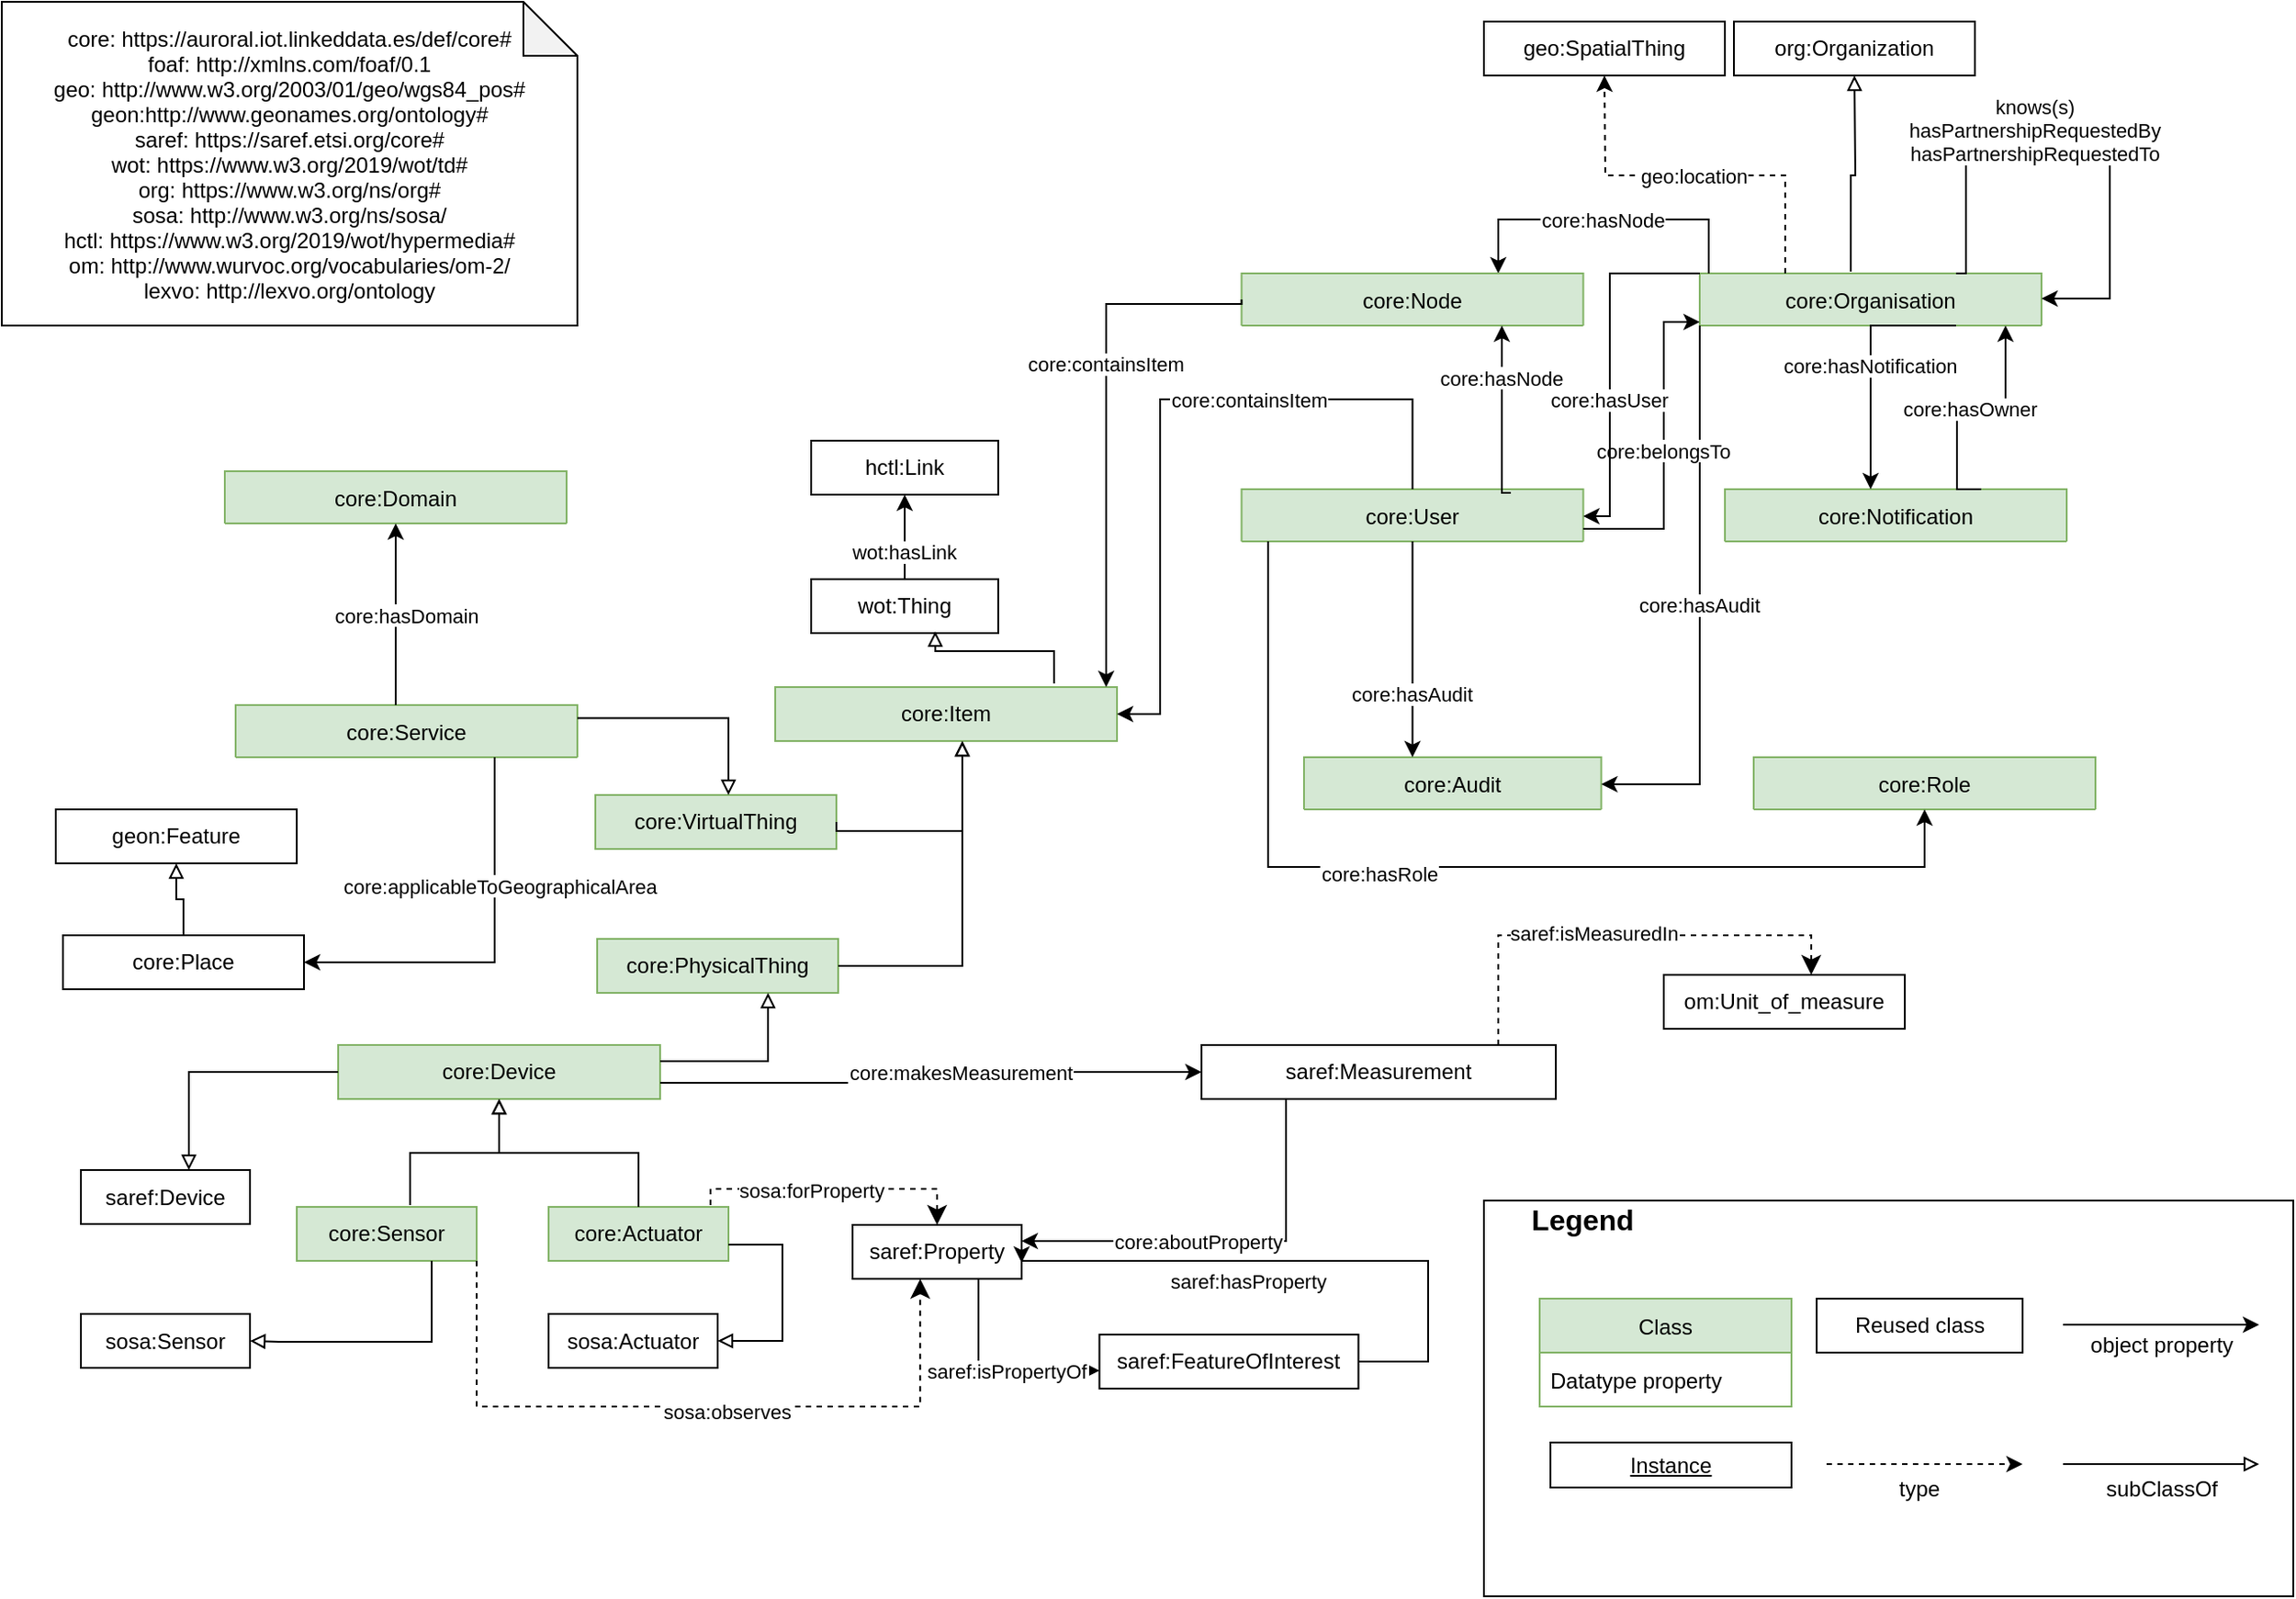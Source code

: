 <mxfile version="17.4.2" type="device" pages="2"><diagram name="V2" id="81ZQ5aK0vP4btmOHH6G_"><mxGraphModel dx="1342" dy="865" grid="1" gridSize="10" guides="1" tooltips="1" connect="1" arrows="1" fold="1" page="1" pageScale="1" pageWidth="827" pageHeight="1169" math="0" shadow="0"><root><mxCell id="Z81Ef1s4JkLwDJX7Q_aj-0"/><mxCell id="Z81Ef1s4JkLwDJX7Q_aj-1" parent="Z81Ef1s4JkLwDJX7Q_aj-0"/><mxCell id="Z81Ef1s4JkLwDJX7Q_aj-5" value="core: https://auroral.iot.linkeddata.es/def/core#&#10;foaf: http://xmlns.com/foaf/0.1&#10;geo: http://www.w3.org/2003/01/geo/wgs84_pos#&#10;geon:http://www.geonames.org/ontology#&#10;saref: https://saref.etsi.org/core#&#10;wot: https://www.w3.org/2019/wot/td#&#10;org: https://www.w3.org/ns/org#&#10;sosa: http://www.w3.org/ns/sosa/&#10;hctl: https://www.w3.org/2019/wot/hypermedia#&#10;om: http://www.wurvoc.org/vocabularies/om-2/&#10;lexvo: http://lexvo.org/ontology" style="shape=note;backgroundOutline=1;darkOpacity=0.05;" parent="Z81Ef1s4JkLwDJX7Q_aj-1" vertex="1"><mxGeometry x="16" y="19" width="320" height="180" as="geometry"/></mxCell><mxCell id="Z81Ef1s4JkLwDJX7Q_aj-97" value="" style="rounded=0;whiteSpace=wrap;html=1;" parent="Z81Ef1s4JkLwDJX7Q_aj-1" vertex="1"><mxGeometry x="840" y="685.5" width="450" height="220" as="geometry"/></mxCell><mxCell id="Z81Ef1s4JkLwDJX7Q_aj-98" value="Legend" style="text;strokeColor=none;fillColor=none;align=center;verticalAlign=middle;rounded=0;fontStyle=1;fontSize=16;" parent="Z81Ef1s4JkLwDJX7Q_aj-1" vertex="1"><mxGeometry x="865" y="680" width="60" height="30" as="geometry"/></mxCell><mxCell id="Z81Ef1s4JkLwDJX7Q_aj-99" value="Class" style="swimlane;fontStyle=0;childLayout=stackLayout;horizontal=1;startSize=30;horizontalStack=0;resizeParent=1;resizeParentMax=0;resizeLast=0;collapsible=1;marginBottom=0;fillColor=#d5e8d4;strokeColor=#82b366;" parent="Z81Ef1s4JkLwDJX7Q_aj-1" vertex="1"><mxGeometry x="871" y="740" width="140" height="60" as="geometry"/></mxCell><mxCell id="Z81Ef1s4JkLwDJX7Q_aj-100" value="Datatype property" style="text;strokeColor=none;fillColor=none;align=left;verticalAlign=middle;spacingLeft=4;spacingRight=4;overflow=hidden;points=[[0,0.5],[1,0.5]];portConstraint=eastwest;rotatable=0;" parent="Z81Ef1s4JkLwDJX7Q_aj-99" vertex="1"><mxGeometry y="30" width="140" height="30" as="geometry"/></mxCell><mxCell id="Z81Ef1s4JkLwDJX7Q_aj-101" value="&lt;u&gt;Instance&lt;/u&gt;" style="rounded=0;whiteSpace=wrap;html=1;" parent="Z81Ef1s4JkLwDJX7Q_aj-1" vertex="1"><mxGeometry x="877" y="820" width="134" height="25" as="geometry"/></mxCell><mxCell id="Z81Ef1s4JkLwDJX7Q_aj-102" value="Reused class" style="rounded=0;whiteSpace=wrap;html=1;" parent="Z81Ef1s4JkLwDJX7Q_aj-1" vertex="1"><mxGeometry x="1025" y="740" width="114.5" height="30" as="geometry"/></mxCell><mxCell id="Z81Ef1s4JkLwDJX7Q_aj-103" style="edgeStyle=orthogonalEdgeStyle;rounded=0;orthogonalLoop=1;jettySize=auto;html=1;endArrow=classic;endFill=1;dashed=1;" parent="Z81Ef1s4JkLwDJX7Q_aj-1" edge="1"><mxGeometry relative="1" as="geometry"><mxPoint x="1030.5" y="832" as="sourcePoint"/><mxPoint x="1139.5" y="832" as="targetPoint"/><Array as="points"><mxPoint x="1030.5" y="832"/></Array></mxGeometry></mxCell><mxCell id="Z81Ef1s4JkLwDJX7Q_aj-104" style="edgeStyle=orthogonalEdgeStyle;rounded=0;orthogonalLoop=1;jettySize=auto;html=1;endArrow=classic;endFill=1;" parent="Z81Ef1s4JkLwDJX7Q_aj-1" edge="1"><mxGeometry relative="1" as="geometry"><mxPoint x="1162" y="754.5" as="sourcePoint"/><mxPoint x="1271" y="754.5" as="targetPoint"/><Array as="points"><mxPoint x="1162" y="754.5"/></Array></mxGeometry></mxCell><mxCell id="Z81Ef1s4JkLwDJX7Q_aj-105" style="edgeStyle=orthogonalEdgeStyle;rounded=0;orthogonalLoop=1;jettySize=auto;html=1;endArrow=block;endFill=0;" parent="Z81Ef1s4JkLwDJX7Q_aj-1" edge="1"><mxGeometry relative="1" as="geometry"><mxPoint x="1162" y="832" as="sourcePoint"/><mxPoint x="1271" y="832" as="targetPoint"/><Array as="points"><mxPoint x="1162" y="832"/></Array></mxGeometry></mxCell><mxCell id="Z81Ef1s4JkLwDJX7Q_aj-106" value="type" style="text;strokeColor=none;fillColor=none;align=center;verticalAlign=middle;rounded=0;" parent="Z81Ef1s4JkLwDJX7Q_aj-1" vertex="1"><mxGeometry x="1052.25" y="830" width="60" height="30" as="geometry"/></mxCell><mxCell id="Z81Ef1s4JkLwDJX7Q_aj-107" value="object property" style="text;strokeColor=none;fillColor=none;align=center;verticalAlign=middle;rounded=0;" parent="Z81Ef1s4JkLwDJX7Q_aj-1" vertex="1"><mxGeometry x="1162" y="750" width="110" height="30" as="geometry"/></mxCell><mxCell id="Z81Ef1s4JkLwDJX7Q_aj-108" value="subClassOf" style="text;strokeColor=none;fillColor=none;align=center;verticalAlign=middle;rounded=0;" parent="Z81Ef1s4JkLwDJX7Q_aj-1" vertex="1"><mxGeometry x="1162" y="830" width="110" height="30" as="geometry"/></mxCell><mxCell id="L4Qfnat6doWwLhBGBvrU-0" value="core:Organisation" style="swimlane;fontStyle=0;childLayout=stackLayout;horizontal=1;startSize=30;horizontalStack=0;resizeParent=1;resizeParentMax=0;resizeLast=0;collapsible=1;marginBottom=0;fillColor=#d5e8d4;strokeColor=#82b366;" vertex="1" parent="Z81Ef1s4JkLwDJX7Q_aj-1"><mxGeometry x="960" y="170" width="190" height="29" as="geometry"/></mxCell><mxCell id="L4Qfnat6doWwLhBGBvrU-22" value="core:Notification" style="swimlane;fontStyle=0;childLayout=stackLayout;horizontal=1;startSize=30;horizontalStack=0;resizeParent=1;resizeParentMax=0;resizeLast=0;collapsible=1;marginBottom=0;fillColor=#d5e8d4;strokeColor=#82b366;" vertex="1" parent="Z81Ef1s4JkLwDJX7Q_aj-1"><mxGeometry x="974" y="290" width="190" height="29" as="geometry"/></mxCell><mxCell id="L4Qfnat6doWwLhBGBvrU-24" value="core:User" style="swimlane;fontStyle=0;childLayout=stackLayout;horizontal=1;startSize=30;horizontalStack=0;resizeParent=1;resizeParentMax=0;resizeLast=0;collapsible=1;marginBottom=0;fillColor=#d5e8d4;strokeColor=#82b366;" vertex="1" parent="Z81Ef1s4JkLwDJX7Q_aj-1"><mxGeometry x="705.25" y="290" width="190" height="29" as="geometry"/></mxCell><mxCell id="L4Qfnat6doWwLhBGBvrU-25" value="core:Role" style="swimlane;fontStyle=0;childLayout=stackLayout;horizontal=1;startSize=30;horizontalStack=0;resizeParent=1;resizeParentMax=0;resizeLast=0;collapsible=1;marginBottom=0;fillColor=#d5e8d4;strokeColor=#82b366;" vertex="1" parent="Z81Ef1s4JkLwDJX7Q_aj-1"><mxGeometry x="990" y="439" width="190" height="29" as="geometry"/></mxCell><mxCell id="L4Qfnat6doWwLhBGBvrU-27" value="core:Service" style="swimlane;fontStyle=0;childLayout=stackLayout;horizontal=1;startSize=30;horizontalStack=0;resizeParent=1;resizeParentMax=0;resizeLast=0;collapsible=1;marginBottom=0;fillColor=#d5e8d4;strokeColor=#82b366;" vertex="1" parent="Z81Ef1s4JkLwDJX7Q_aj-1"><mxGeometry x="146" y="410" width="190" height="29" as="geometry"/></mxCell><mxCell id="L4Qfnat6doWwLhBGBvrU-28" value="org:Organization" style="rounded=0;whiteSpace=wrap;html=1;" vertex="1" parent="Z81Ef1s4JkLwDJX7Q_aj-1"><mxGeometry x="979" y="30" width="134" height="30" as="geometry"/></mxCell><mxCell id="L4Qfnat6doWwLhBGBvrU-29" value="geo:SpatialThing" style="rounded=0;whiteSpace=wrap;html=1;" vertex="1" parent="Z81Ef1s4JkLwDJX7Q_aj-1"><mxGeometry x="840" y="30" width="134" height="30" as="geometry"/></mxCell><mxCell id="L4Qfnat6doWwLhBGBvrU-30" value="core:Item" style="rounded=0;whiteSpace=wrap;html=1;fillColor=#d5e8d4;strokeColor=#82b366;" vertex="1" parent="Z81Ef1s4JkLwDJX7Q_aj-1"><mxGeometry x="446" y="400" width="190" height="30" as="geometry"/></mxCell><mxCell id="L4Qfnat6doWwLhBGBvrU-31" value="wot:Thing" style="rounded=0;whiteSpace=wrap;html=1;" vertex="1" parent="Z81Ef1s4JkLwDJX7Q_aj-1"><mxGeometry x="466" y="340" width="104" height="30" as="geometry"/></mxCell><mxCell id="L4Qfnat6doWwLhBGBvrU-32" value="hctl:Link" style="rounded=0;whiteSpace=wrap;html=1;" vertex="1" parent="Z81Ef1s4JkLwDJX7Q_aj-1"><mxGeometry x="466" y="263" width="104" height="30" as="geometry"/></mxCell><mxCell id="L4Qfnat6doWwLhBGBvrU-34" value="core:Domain" style="swimlane;fontStyle=0;childLayout=stackLayout;horizontal=1;startSize=30;horizontalStack=0;resizeParent=1;resizeParentMax=0;resizeLast=0;collapsible=1;marginBottom=0;fillColor=#d5e8d4;strokeColor=#82b366;" vertex="1" parent="Z81Ef1s4JkLwDJX7Q_aj-1"><mxGeometry x="140" y="280" width="190" height="29" as="geometry"/></mxCell><mxCell id="L4Qfnat6doWwLhBGBvrU-35" value="saref:Device" style="rounded=0;whiteSpace=wrap;html=1;" vertex="1" parent="Z81Ef1s4JkLwDJX7Q_aj-1"><mxGeometry x="60" y="668.5" width="94" height="30" as="geometry"/></mxCell><mxCell id="L4Qfnat6doWwLhBGBvrU-36" value="core:Sensor" style="rounded=0;whiteSpace=wrap;html=1;fillColor=#d5e8d4;strokeColor=#82b366;" vertex="1" parent="Z81Ef1s4JkLwDJX7Q_aj-1"><mxGeometry x="180" y="689" width="100" height="30" as="geometry"/></mxCell><mxCell id="L4Qfnat6doWwLhBGBvrU-37" value="core:Actuator" style="rounded=0;whiteSpace=wrap;html=1;fillColor=#d5e8d4;strokeColor=#82b366;" vertex="1" parent="Z81Ef1s4JkLwDJX7Q_aj-1"><mxGeometry x="320" y="689" width="100" height="30" as="geometry"/></mxCell><mxCell id="L4Qfnat6doWwLhBGBvrU-38" value="sosa:Sensor" style="rounded=0;whiteSpace=wrap;html=1;" vertex="1" parent="Z81Ef1s4JkLwDJX7Q_aj-1"><mxGeometry x="60" y="748.5" width="94" height="30" as="geometry"/></mxCell><mxCell id="L4Qfnat6doWwLhBGBvrU-39" value="sosa:Actuator" style="rounded=0;whiteSpace=wrap;html=1;" vertex="1" parent="Z81Ef1s4JkLwDJX7Q_aj-1"><mxGeometry x="320" y="748.5" width="94" height="30" as="geometry"/></mxCell><mxCell id="L4Qfnat6doWwLhBGBvrU-40" value="saref:Property" style="rounded=0;whiteSpace=wrap;html=1;points=[[0.1,0],[0.2,0],[0.3,0],[0.4,0],[0.5,0],[0.6,0],[0.7,0],[0.8,0],[0.9,0],[0,0.1],[0,0.3],[0,0.5],[0,0.7],[0,0.9],[0.1,1],[0.2,1],[0.3,1],[0.4,1],[0.5,1],[0.6,1],[0.7,1],[0.8,1],[0.9,1],[1,0.1],[1,0.3],[1,0.5],[1,0.7],[1,0.9]];" vertex="1" parent="Z81Ef1s4JkLwDJX7Q_aj-1"><mxGeometry x="489" y="699" width="94" height="30" as="geometry"/></mxCell><mxCell id="L4Qfnat6doWwLhBGBvrU-41" value="om:Unit_of_measure" style="rounded=0;whiteSpace=wrap;html=1;points=[[0.1,0],[0.2,0],[0.3,0],[0.4,0],[0.5,0],[0.6,0],[0.7,0],[0.8,0],[0.9,0],[0,0.1],[0,0.3],[0,0.5],[0,0.7],[0,0.9],[0.1,1],[0.2,1],[0.3,1],[0.4,1],[0.5,1],[0.6,1],[0.7,1],[0.8,1],[0.9,1],[1,0.1],[1,0.3],[1,0.5],[1,0.7],[1,0.9]];" vertex="1" parent="Z81Ef1s4JkLwDJX7Q_aj-1"><mxGeometry x="940" y="560" width="134" height="30" as="geometry"/></mxCell><mxCell id="L4Qfnat6doWwLhBGBvrU-42" value="saref:Measurement" style="rounded=0;whiteSpace=wrap;html=1;" vertex="1" parent="Z81Ef1s4JkLwDJX7Q_aj-1"><mxGeometry x="683" y="599" width="197" height="30" as="geometry"/></mxCell><mxCell id="L4Qfnat6doWwLhBGBvrU-43" value="core:Device" style="rounded=0;whiteSpace=wrap;html=1;snapToPoint=1;points=[[0.1,0],[0.2,0],[0.3,0],[0.4,0],[0.5,0],[0.6,0],[0.7,0],[0.8,0],[0.9,0],[0,0.1],[0,0.3],[0,0.5],[0,0.7],[0,0.9],[0.1,1],[0.2,1],[0.3,1],[0.4,1],[0.5,1],[0.6,1],[0.7,1],[0.8,1],[0.9,1],[1,0.1],[1,0.3],[1,0.5],[1,0.7],[1,0.9]];fillColor=#d5e8d4;strokeColor=#82b366;" vertex="1" parent="Z81Ef1s4JkLwDJX7Q_aj-1"><mxGeometry x="203" y="599.0" width="179" height="30" as="geometry"/></mxCell><mxCell id="L4Qfnat6doWwLhBGBvrU-44" value="saref:FeatureOfInterest" style="rounded=0;whiteSpace=wrap;html=1;points=[[0.1,0],[0.2,0],[0.3,0],[0.4,0],[0.5,0],[0.6,0],[0.7,0],[0.8,0],[0.9,0],[0,0.1],[0,0.3],[0,0.5],[0,0.7],[0,0.9],[0.1,1],[0.2,1],[0.3,1],[0.4,1],[0.5,1],[0.6,1],[0.7,1],[0.8,1],[0.9,1],[1,0.1],[1,0.3],[1,0.5],[1,0.7],[1,0.9]];" vertex="1" parent="Z81Ef1s4JkLwDJX7Q_aj-1"><mxGeometry x="626.25" y="760" width="144" height="30" as="geometry"/></mxCell><mxCell id="L4Qfnat6doWwLhBGBvrU-45" value="core:hasNotification" style="edgeStyle=orthogonalEdgeStyle;rounded=0;orthogonalLoop=1;jettySize=auto;exitX=0.75;exitY=1;exitDx=0;exitDy=0;endArrow=classic;endFill=1;" edge="1" parent="Z81Ef1s4JkLwDJX7Q_aj-1" source="L4Qfnat6doWwLhBGBvrU-0" target="L4Qfnat6doWwLhBGBvrU-22"><mxGeometry relative="1" as="geometry"><mxPoint x="1155" y="211" as="sourcePoint"/><mxPoint x="1281" y="213.5" as="targetPoint"/><Array as="points"><mxPoint x="1055" y="199"/></Array></mxGeometry></mxCell><mxCell id="L4Qfnat6doWwLhBGBvrU-47" value="core:hasOwner" style="edgeStyle=orthogonalEdgeStyle;rounded=0;orthogonalLoop=1;jettySize=auto;exitX=0.75;exitY=0;exitDx=0;exitDy=0;fontSize=11;endArrow=classic;endFill=1;" edge="1" parent="Z81Ef1s4JkLwDJX7Q_aj-1" source="L4Qfnat6doWwLhBGBvrU-22" target="L4Qfnat6doWwLhBGBvrU-0"><mxGeometry relative="1" as="geometry"><mxPoint x="1155" y="251" as="targetPoint"/><mxPoint x="1281" y="251" as="sourcePoint"/><Array as="points"><mxPoint x="1103" y="245"/><mxPoint x="1130" y="245"/></Array></mxGeometry></mxCell><mxCell id="L4Qfnat6doWwLhBGBvrU-48" value="knows(s)&#10;hasPartnershipRequestedBy&#10;hasPartnershipRequestedTo" style="edgeStyle=orthogonalEdgeStyle;rounded=0;orthogonalLoop=1;jettySize=auto;exitX=0.75;exitY=0;exitDx=0;exitDy=0;endArrow=classic;endFill=1;" edge="1" parent="Z81Ef1s4JkLwDJX7Q_aj-1" source="L4Qfnat6doWwLhBGBvrU-0" target="L4Qfnat6doWwLhBGBvrU-0"><mxGeometry x="-0.18" y="10" relative="1" as="geometry"><Array as="points"><mxPoint x="1108" y="170"/><mxPoint x="1108" y="100"/><mxPoint x="1188" y="100"/><mxPoint x="1188" y="184"/></Array><mxPoint as="offset"/><mxPoint x="1107.5" y="131" as="sourcePoint"/><mxPoint x="1155" y="183.5" as="targetPoint"/></mxGeometry></mxCell><mxCell id="L4Qfnat6doWwLhBGBvrU-49" style="edgeStyle=orthogonalEdgeStyle;rounded=0;orthogonalLoop=1;jettySize=auto;html=1;exitX=0.442;exitY=-0.034;exitDx=0;exitDy=0;endArrow=block;endFill=0;exitPerimeter=0;" edge="1" parent="Z81Ef1s4JkLwDJX7Q_aj-1" source="L4Qfnat6doWwLhBGBvrU-0"><mxGeometry relative="1" as="geometry"><mxPoint x="1060" y="131" as="sourcePoint"/><mxPoint x="1046" y="60" as="targetPoint"/></mxGeometry></mxCell><mxCell id="L4Qfnat6doWwLhBGBvrU-50" value="core:hasNode" style="edgeStyle=orthogonalEdgeStyle;rounded=0;orthogonalLoop=1;jettySize=auto;fontSize=11;endArrow=classic;endFill=1;" edge="1" parent="Z81Ef1s4JkLwDJX7Q_aj-1" source="L4Qfnat6doWwLhBGBvrU-0" target="L4Qfnat6doWwLhBGBvrU-21"><mxGeometry relative="1" as="geometry"><mxPoint x="965" y="183.5" as="sourcePoint"/><mxPoint x="848" y="180" as="targetPoint"/><Array as="points"><mxPoint x="965" y="140"/><mxPoint x="848" y="140"/></Array></mxGeometry></mxCell><mxCell id="L4Qfnat6doWwLhBGBvrU-51" value="core:Audit" style="swimlane;fontStyle=0;childLayout=stackLayout;horizontal=1;startSize=30;horizontalStack=0;resizeParent=1;resizeParentMax=0;resizeLast=0;collapsible=1;marginBottom=0;fillColor=#d5e8d4;strokeColor=#82b366;" vertex="1" parent="Z81Ef1s4JkLwDJX7Q_aj-1"><mxGeometry x="740" y="439" width="165.25" height="29" as="geometry"/></mxCell><mxCell id="L4Qfnat6doWwLhBGBvrU-21" value="core:Node" style="swimlane;fontStyle=0;childLayout=stackLayout;horizontal=1;startSize=30;horizontalStack=0;resizeParent=1;resizeParentMax=0;resizeLast=0;collapsible=1;marginBottom=0;fillColor=#d5e8d4;strokeColor=#82b366;" vertex="1" parent="Z81Ef1s4JkLwDJX7Q_aj-1"><mxGeometry x="705.25" y="170" width="190" height="29" as="geometry"/></mxCell><mxCell id="L4Qfnat6doWwLhBGBvrU-52" value="core:hasAudit" style="edgeStyle=orthogonalEdgeStyle;rounded=0;orthogonalLoop=1;jettySize=auto;fontSize=11;endArrow=classic;endFill=1;" edge="1" parent="Z81Ef1s4JkLwDJX7Q_aj-1" source="L4Qfnat6doWwLhBGBvrU-0" target="L4Qfnat6doWwLhBGBvrU-51"><mxGeometry relative="1" as="geometry"><mxPoint x="960" y="250" as="sourcePoint"/><mxPoint x="843" y="250" as="targetPoint"/><Array as="points"><mxPoint x="960" y="454"/></Array></mxGeometry></mxCell><mxCell id="L4Qfnat6doWwLhBGBvrU-53" value="core:hasAudit" style="edgeStyle=orthogonalEdgeStyle;rounded=0;orthogonalLoop=1;jettySize=auto;fontSize=11;endArrow=classic;endFill=1;" edge="1" parent="Z81Ef1s4JkLwDJX7Q_aj-1" source="L4Qfnat6doWwLhBGBvrU-24" target="L4Qfnat6doWwLhBGBvrU-51"><mxGeometry x="0.412" relative="1" as="geometry"><mxPoint as="offset"/><mxPoint x="810.75" y="451" as="sourcePoint"/><mxPoint x="770.25" y="340" as="targetPoint"/><Array as="points"><mxPoint x="800" y="410"/><mxPoint x="800" y="410"/></Array></mxGeometry></mxCell><mxCell id="L4Qfnat6doWwLhBGBvrU-54" value="core:belongsTo" style="edgeStyle=orthogonalEdgeStyle;rounded=0;orthogonalLoop=1;jettySize=auto;fontSize=11;endArrow=classic;endFill=1;" edge="1" parent="Z81Ef1s4JkLwDJX7Q_aj-1" source="L4Qfnat6doWwLhBGBvrU-24" target="L4Qfnat6doWwLhBGBvrU-0"><mxGeometry x="-0.015" relative="1" as="geometry"><mxPoint x="960" y="196.5" as="targetPoint"/><mxPoint as="offset"/><Array as="points"><mxPoint x="940" y="312"/><mxPoint x="940" y="197"/></Array><mxPoint x="895.25" y="312" as="sourcePoint"/></mxGeometry></mxCell><mxCell id="L4Qfnat6doWwLhBGBvrU-55" value="core:hasUser" style="edgeStyle=orthogonalEdgeStyle;rounded=0;orthogonalLoop=1;jettySize=auto;exitX=0;exitY=0;exitDx=0;exitDy=0;fontSize=11;endArrow=classic;endFill=1;" edge="1" parent="Z81Ef1s4JkLwDJX7Q_aj-1" source="L4Qfnat6doWwLhBGBvrU-0" target="L4Qfnat6doWwLhBGBvrU-24"><mxGeometry x="0.202" relative="1" as="geometry"><mxPoint x="948.5" y="394" as="targetPoint"/><mxPoint x="949.96" y="170" as="sourcePoint"/><mxPoint as="offset"/><Array as="points"><mxPoint x="910" y="170"/><mxPoint x="910" y="305"/></Array></mxGeometry></mxCell><mxCell id="L4Qfnat6doWwLhBGBvrU-59" style="edgeStyle=orthogonalEdgeStyle;rounded=0;orthogonalLoop=1;jettySize=auto;html=1;endArrow=classic;endFill=1;" edge="1" parent="Z81Ef1s4JkLwDJX7Q_aj-1" source="L4Qfnat6doWwLhBGBvrU-24" target="L4Qfnat6doWwLhBGBvrU-25"><mxGeometry relative="1" as="geometry"><mxPoint x="660" y="359" as="sourcePoint"/><mxPoint x="795" y="360" as="targetPoint"/><Array as="points"><mxPoint x="720" y="500"/><mxPoint x="1085" y="500"/></Array></mxGeometry></mxCell><mxCell id="L4Qfnat6doWwLhBGBvrU-60" value="core:hasRole" style="edgeLabel;align=center;verticalAlign=middle;resizable=0;points=[];fontSize=11;" vertex="1" connectable="0" parent="L4Qfnat6doWwLhBGBvrU-59"><mxGeometry x="-0.159" y="-3" relative="1" as="geometry"><mxPoint as="offset"/></mxGeometry></mxCell><mxCell id="L4Qfnat6doWwLhBGBvrU-61" style="edgeStyle=orthogonalEdgeStyle;rounded=0;orthogonalLoop=1;jettySize=auto;html=1;exitX=0.816;exitY=-0.067;exitDx=0;exitDy=0;entryX=0.663;entryY=0.967;entryDx=0;entryDy=0;fontSize=11;endArrow=block;endFill=0;exitPerimeter=0;entryPerimeter=0;" edge="1" parent="Z81Ef1s4JkLwDJX7Q_aj-1" source="L4Qfnat6doWwLhBGBvrU-30" target="L4Qfnat6doWwLhBGBvrU-31"><mxGeometry relative="1" as="geometry"><mxPoint x="636" y="370" as="sourcePoint"/><mxPoint x="578" y="345" as="targetPoint"/></mxGeometry></mxCell><mxCell id="L4Qfnat6doWwLhBGBvrU-62" value="wot:hasLink" style="edgeStyle=orthogonalEdgeStyle;rounded=0;orthogonalLoop=1;jettySize=auto;fontSize=11;endArrow=classic;endFill=1;" edge="1" parent="Z81Ef1s4JkLwDJX7Q_aj-1" source="L4Qfnat6doWwLhBGBvrU-31" target="L4Qfnat6doWwLhBGBvrU-32"><mxGeometry x="-0.333" relative="1" as="geometry"><mxPoint as="offset"/><mxPoint x="520" y="337" as="sourcePoint"/><mxPoint x="520" y="290" as="targetPoint"/></mxGeometry></mxCell><mxCell id="L4Qfnat6doWwLhBGBvrU-63" value="core:containsItem" style="edgeStyle=orthogonalEdgeStyle;rounded=0;orthogonalLoop=1;jettySize=auto;exitX=0;exitY=0.5;exitDx=0;exitDy=0;fontSize=11;endArrow=classic;endFill=1;" edge="1" parent="Z81Ef1s4JkLwDJX7Q_aj-1" source="L4Qfnat6doWwLhBGBvrU-21" target="L4Qfnat6doWwLhBGBvrU-30"><mxGeometry x="-0.238" relative="1" as="geometry"><mxPoint as="offset"/><Array as="points"><mxPoint x="705" y="187"/><mxPoint x="630" y="187"/></Array><mxPoint x="680" y="186.5" as="sourcePoint"/><mxPoint x="670" y="450" as="targetPoint"/></mxGeometry></mxCell><mxCell id="L4Qfnat6doWwLhBGBvrU-64" value="core:containsItem" style="edgeStyle=orthogonalEdgeStyle;rounded=0;orthogonalLoop=1;jettySize=auto;fontSize=11;endArrow=classic;endFill=1;" edge="1" parent="Z81Ef1s4JkLwDJX7Q_aj-1" source="L4Qfnat6doWwLhBGBvrU-24" target="L4Qfnat6doWwLhBGBvrU-30"><mxGeometry x="-0.279" relative="1" as="geometry"><mxPoint as="offset"/><Array as="points"><mxPoint x="800" y="240"/><mxPoint x="660" y="240"/><mxPoint x="660" y="415"/></Array><mxPoint x="715.25" y="194.5" as="sourcePoint"/><mxPoint x="640" y="410" as="targetPoint"/></mxGeometry></mxCell><mxCell id="L4Qfnat6doWwLhBGBvrU-65" value="core:hasNode" style="edgeStyle=orthogonalEdgeStyle;rounded=0;orthogonalLoop=1;jettySize=auto;fontSize=11;endArrow=classic;endFill=1;exitX=0.788;exitY=0.069;exitDx=0;exitDy=0;exitPerimeter=0;" edge="1" parent="Z81Ef1s4JkLwDJX7Q_aj-1" source="L4Qfnat6doWwLhBGBvrU-24" target="L4Qfnat6doWwLhBGBvrU-21"><mxGeometry x="0.412" relative="1" as="geometry"><mxPoint as="offset"/><mxPoint x="830.25" y="250" as="sourcePoint"/><mxPoint x="830.25" y="370" as="targetPoint"/><Array as="points"><mxPoint x="850" y="292"/></Array></mxGeometry></mxCell><mxCell id="L4Qfnat6doWwLhBGBvrU-66" value="core:VirtualThing" style="rounded=0;whiteSpace=wrap;html=1;fillColor=#d5e8d4;strokeColor=#82b366;" vertex="1" parent="Z81Ef1s4JkLwDJX7Q_aj-1"><mxGeometry x="346" y="460" width="134" height="30" as="geometry"/></mxCell><mxCell id="L4Qfnat6doWwLhBGBvrU-67" value="core:PhysicalThing" style="rounded=0;whiteSpace=wrap;html=1;fillColor=#d5e8d4;strokeColor=#82b366;" vertex="1" parent="Z81Ef1s4JkLwDJX7Q_aj-1"><mxGeometry x="347" y="540" width="134" height="30" as="geometry"/></mxCell><mxCell id="L4Qfnat6doWwLhBGBvrU-68" style="edgeStyle=orthogonalEdgeStyle;rounded=0;orthogonalLoop=1;jettySize=auto;html=1;fontSize=11;endArrow=classic;endFill=1;" edge="1" parent="Z81Ef1s4JkLwDJX7Q_aj-1" source="L4Qfnat6doWwLhBGBvrU-27" target="L4Qfnat6doWwLhBGBvrU-34"><mxGeometry relative="1" as="geometry"><mxPoint x="210" y="374.44" as="sourcePoint"/><mxPoint x="-26" y="67.5" as="targetPoint"/><Array as="points"><mxPoint x="235" y="380"/><mxPoint x="235" y="380"/></Array></mxGeometry></mxCell><mxCell id="L4Qfnat6doWwLhBGBvrU-69" value="core:hasDomain" style="edgeLabel;align=center;verticalAlign=middle;resizable=0;points=[];fontSize=11;" vertex="1" connectable="0" parent="L4Qfnat6doWwLhBGBvrU-68"><mxGeometry x="0.491" y="-3" relative="1" as="geometry"><mxPoint x="3" y="25" as="offset"/></mxGeometry></mxCell><mxCell id="L4Qfnat6doWwLhBGBvrU-70" value="geon:Feature" style="rounded=0;whiteSpace=wrap;html=1;" vertex="1" parent="Z81Ef1s4JkLwDJX7Q_aj-1"><mxGeometry x="46" y="468" width="134" height="30" as="geometry"/></mxCell><mxCell id="L4Qfnat6doWwLhBGBvrU-72" value="core:Place" style="rounded=0;whiteSpace=wrap;html=1;" vertex="1" parent="Z81Ef1s4JkLwDJX7Q_aj-1"><mxGeometry x="50" y="538" width="134" height="30" as="geometry"/></mxCell><mxCell id="L4Qfnat6doWwLhBGBvrU-73" style="edgeStyle=orthogonalEdgeStyle;rounded=0;orthogonalLoop=1;jettySize=auto;html=1;fontSize=11;endArrow=classic;endFill=1;" edge="1" parent="Z81Ef1s4JkLwDJX7Q_aj-1" source="L4Qfnat6doWwLhBGBvrU-27" target="L4Qfnat6doWwLhBGBvrU-72"><mxGeometry relative="1" as="geometry"><mxPoint x="270" y="440" as="sourcePoint"/><mxPoint x="-90" y="430" as="targetPoint"/><Array as="points"><mxPoint x="290" y="553"/></Array></mxGeometry></mxCell><mxCell id="L4Qfnat6doWwLhBGBvrU-74" value="core:applicableToGeographicalArea" style="edgeLabel;align=center;verticalAlign=middle;resizable=0;points=[];fontSize=11;" vertex="1" connectable="0" parent="L4Qfnat6doWwLhBGBvrU-73"><mxGeometry x="0.491" y="-3" relative="1" as="geometry"><mxPoint x="53" y="-40" as="offset"/></mxGeometry></mxCell><mxCell id="L4Qfnat6doWwLhBGBvrU-76" style="edgeStyle=orthogonalEdgeStyle;rounded=0;orthogonalLoop=1;jettySize=auto;html=1;fontSize=11;endArrow=block;endFill=0;" edge="1" parent="Z81Ef1s4JkLwDJX7Q_aj-1" source="L4Qfnat6doWwLhBGBvrU-72" target="L4Qfnat6doWwLhBGBvrU-70"><mxGeometry relative="1" as="geometry"><mxPoint x="176" y="548" as="sourcePoint"/><mxPoint x="176" y="508" as="targetPoint"/></mxGeometry></mxCell><mxCell id="L4Qfnat6doWwLhBGBvrU-77" style="edgeStyle=orthogonalEdgeStyle;rounded=0;orthogonalLoop=1;jettySize=auto;html=1;fontSize=11;endArrow=block;endFill=0;exitX=1;exitY=0.5;exitDx=0;exitDy=0;" edge="1" parent="Z81Ef1s4JkLwDJX7Q_aj-1" source="L4Qfnat6doWwLhBGBvrU-66" target="L4Qfnat6doWwLhBGBvrU-30"><mxGeometry relative="1" as="geometry"><mxPoint x="529" y="492" as="sourcePoint"/><mxPoint x="552" y="440" as="targetPoint"/><Array as="points"><mxPoint x="480" y="480"/><mxPoint x="550" y="480"/></Array></mxGeometry></mxCell><mxCell id="L4Qfnat6doWwLhBGBvrU-78" style="edgeStyle=orthogonalEdgeStyle;rounded=0;orthogonalLoop=1;jettySize=auto;html=1;fontSize=11;endArrow=block;endFill=0;" edge="1" parent="Z81Ef1s4JkLwDJX7Q_aj-1" source="L4Qfnat6doWwLhBGBvrU-67" target="L4Qfnat6doWwLhBGBvrU-30"><mxGeometry relative="1" as="geometry"><mxPoint x="490" y="485" as="sourcePoint"/><mxPoint x="562" y="440" as="targetPoint"/><Array as="points"><mxPoint x="550" y="555"/></Array></mxGeometry></mxCell><mxCell id="L4Qfnat6doWwLhBGBvrU-79" style="edgeStyle=orthogonalEdgeStyle;rounded=0;orthogonalLoop=1;jettySize=auto;html=1;fontSize=11;endArrow=block;endFill=0;exitX=1;exitY=0.25;exitDx=0;exitDy=0;" edge="1" parent="Z81Ef1s4JkLwDJX7Q_aj-1" source="L4Qfnat6doWwLhBGBvrU-27" target="L4Qfnat6doWwLhBGBvrU-66"><mxGeometry relative="1" as="geometry"><mxPoint x="350" y="385" as="sourcePoint"/><mxPoint x="420" y="340" as="targetPoint"/><Array as="points"><mxPoint x="420" y="417"/></Array></mxGeometry></mxCell><mxCell id="L4Qfnat6doWwLhBGBvrU-80" style="edgeStyle=orthogonalEdgeStyle;rounded=0;orthogonalLoop=1;jettySize=auto;html=1;fontSize=11;endArrow=block;endFill=0;entryX=0.709;entryY=1;entryDx=0;entryDy=0;entryPerimeter=0;exitX=1;exitY=0.3;exitDx=0;exitDy=0;" edge="1" parent="Z81Ef1s4JkLwDJX7Q_aj-1" source="L4Qfnat6doWwLhBGBvrU-43" target="L4Qfnat6doWwLhBGBvrU-67"><mxGeometry relative="1" as="geometry"><mxPoint x="394" y="713.5" as="sourcePoint"/><mxPoint x="547.04" y="618.32" as="targetPoint"/></mxGeometry></mxCell><mxCell id="L4Qfnat6doWwLhBGBvrU-81" value="core:makesMeasurement" style="edgeStyle=orthogonalEdgeStyle;rounded=0;orthogonalLoop=1;jettySize=auto;fontSize=11;endArrow=classic;endFill=1;exitX=1;exitY=0.7;exitDx=0;exitDy=0;" edge="1" parent="Z81Ef1s4JkLwDJX7Q_aj-1" source="L4Qfnat6doWwLhBGBvrU-43" target="L4Qfnat6doWwLhBGBvrU-42"><mxGeometry x="0.129" relative="1" as="geometry"><mxPoint as="offset"/><mxPoint x="394" y="719.5" as="sourcePoint"/><mxPoint x="870" y="955.25" as="targetPoint"/><Array as="points"/></mxGeometry></mxCell><mxCell id="L4Qfnat6doWwLhBGBvrU-82" style="edgeStyle=orthogonalEdgeStyle;rounded=0;orthogonalLoop=1;jettySize=auto;html=1;fontSize=11;endArrow=block;endFill=0;" edge="1" parent="Z81Ef1s4JkLwDJX7Q_aj-1" source="L4Qfnat6doWwLhBGBvrU-37" target="L4Qfnat6doWwLhBGBvrU-43"><mxGeometry relative="1" as="geometry"><mxPoint x="365.99" y="678" as="sourcePoint"/><mxPoint x="425.996" y="640" as="targetPoint"/><Array as="points"/></mxGeometry></mxCell><mxCell id="L4Qfnat6doWwLhBGBvrU-83" style="edgeStyle=orthogonalEdgeStyle;rounded=0;orthogonalLoop=1;jettySize=auto;html=1;fontSize=11;endArrow=block;endFill=0;exitX=0.63;exitY=-0.033;exitDx=0;exitDy=0;exitPerimeter=0;" edge="1" parent="Z81Ef1s4JkLwDJX7Q_aj-1" source="L4Qfnat6doWwLhBGBvrU-36" target="L4Qfnat6doWwLhBGBvrU-43"><mxGeometry relative="1" as="geometry"><mxPoint x="313.8" y="689" as="sourcePoint"/><mxPoint x="290.0" y="629" as="targetPoint"/><Array as="points"/></mxGeometry></mxCell><mxCell id="L4Qfnat6doWwLhBGBvrU-84" style="edgeStyle=orthogonalEdgeStyle;rounded=0;orthogonalLoop=1;jettySize=auto;html=1;fontSize=11;endArrow=block;endFill=0;" edge="1" parent="Z81Ef1s4JkLwDJX7Q_aj-1" source="L4Qfnat6doWwLhBGBvrU-43" target="L4Qfnat6doWwLhBGBvrU-35"><mxGeometry relative="1" as="geometry"><mxPoint x="93.99" y="598" as="sourcePoint"/><mxPoint x="153.996" y="560" as="targetPoint"/><Array as="points"><mxPoint x="120" y="614"/></Array></mxGeometry></mxCell><mxCell id="L4Qfnat6doWwLhBGBvrU-85" style="edgeStyle=orthogonalEdgeStyle;rounded=0;orthogonalLoop=1;jettySize=auto;html=1;fontSize=11;endArrow=block;endFill=0;exitX=0.75;exitY=1;exitDx=0;exitDy=0;entryX=1;entryY=0.5;entryDx=0;entryDy=0;" edge="1" parent="Z81Ef1s4JkLwDJX7Q_aj-1" source="L4Qfnat6doWwLhBGBvrU-36" target="L4Qfnat6doWwLhBGBvrU-38"><mxGeometry relative="1" as="geometry"><mxPoint x="253" y="736.25" as="sourcePoint"/><mxPoint x="170" y="790.75" as="targetPoint"/><Array as="points"><mxPoint x="255" y="764"/><mxPoint x="170" y="764"/></Array></mxGeometry></mxCell><mxCell id="L4Qfnat6doWwLhBGBvrU-86" style="edgeStyle=orthogonalEdgeStyle;rounded=0;orthogonalLoop=1;jettySize=auto;html=1;fontSize=11;endArrow=block;endFill=0;" edge="1" parent="Z81Ef1s4JkLwDJX7Q_aj-1" source="L4Qfnat6doWwLhBGBvrU-37" target="L4Qfnat6doWwLhBGBvrU-39"><mxGeometry relative="1" as="geometry"><mxPoint x="391" y="725" as="sourcePoint"/><mxPoint x="290" y="769.5" as="targetPoint"/><Array as="points"><mxPoint x="450" y="710"/></Array></mxGeometry></mxCell><mxCell id="L4Qfnat6doWwLhBGBvrU-87" value="" style="endArrow=classic;html=1;exitX=1;exitY=1;exitDx=0;exitDy=0;endSize=8;dashed=1;arcSize=0;edgeStyle=orthogonalEdgeStyle;entryX=0.4;entryY=1;entryDx=0;entryDy=0;" edge="1" parent="Z81Ef1s4JkLwDJX7Q_aj-1" source="L4Qfnat6doWwLhBGBvrU-36" target="L4Qfnat6doWwLhBGBvrU-40"><mxGeometry width="50" height="50" relative="1" as="geometry"><mxPoint x="232" y="931" as="sourcePoint"/><mxPoint x="472.75" y="1017" as="targetPoint"/><Array as="points"><mxPoint x="280" y="800"/><mxPoint x="527" y="800"/></Array></mxGeometry></mxCell><mxCell id="L4Qfnat6doWwLhBGBvrU-88" value="&lt;div&gt;sosa:observes&lt;/div&gt;" style="edgeLabel;html=1;align=center;verticalAlign=middle;resizable=0;points=[];" vertex="1" connectable="0" parent="L4Qfnat6doWwLhBGBvrU-87"><mxGeometry x="-0.191" y="-1" relative="1" as="geometry"><mxPoint x="58.5" y="2" as="offset"/></mxGeometry></mxCell><mxCell id="L4Qfnat6doWwLhBGBvrU-89" value="" style="endArrow=classic;html=1;endSize=8;dashed=1;arcSize=0;edgeStyle=orthogonalEdgeStyle;exitX=0.9;exitY=-0.033;exitDx=0;exitDy=0;exitPerimeter=0;" edge="1" parent="Z81Ef1s4JkLwDJX7Q_aj-1" source="L4Qfnat6doWwLhBGBvrU-37" target="L4Qfnat6doWwLhBGBvrU-40"><mxGeometry width="50" height="50" relative="1" as="geometry"><mxPoint x="481" y="870" as="sourcePoint"/><mxPoint x="558.75" y="948.5" as="targetPoint"/><Array as="points"><mxPoint x="410" y="679"/><mxPoint x="536" y="679"/></Array></mxGeometry></mxCell><mxCell id="L4Qfnat6doWwLhBGBvrU-90" value="&lt;div&gt;sosa:forProperty&lt;/div&gt;" style="edgeLabel;html=1;align=center;verticalAlign=middle;resizable=0;points=[];" vertex="1" connectable="0" parent="L4Qfnat6doWwLhBGBvrU-89"><mxGeometry x="-0.191" y="-1" relative="1" as="geometry"><mxPoint x="2" as="offset"/></mxGeometry></mxCell><mxCell id="L4Qfnat6doWwLhBGBvrU-91" value="core:aboutProperty" style="edgeStyle=orthogonalEdgeStyle;rounded=0;orthogonalLoop=1;jettySize=auto;fontSize=11;endArrow=classic;endFill=1;entryX=1;entryY=0.3;entryDx=0;entryDy=0;" edge="1" parent="Z81Ef1s4JkLwDJX7Q_aj-1" source="L4Qfnat6doWwLhBGBvrU-42" target="L4Qfnat6doWwLhBGBvrU-40"><mxGeometry x="0.129" relative="1" as="geometry"><mxPoint as="offset"/><mxPoint x="942.05" y="680" as="sourcePoint"/><mxPoint x="620.0" y="711.75" as="targetPoint"/><Array as="points"><mxPoint x="730" y="708"/></Array></mxGeometry></mxCell><mxCell id="L4Qfnat6doWwLhBGBvrU-92" value="saref:hasProperty" style="edgeStyle=orthogonalEdgeStyle;rounded=0;orthogonalLoop=1;jettySize=auto;fontSize=11;endArrow=classic;endFill=1;exitX=1;exitY=0.5;exitDx=0;exitDy=0;entryX=1;entryY=0.7;entryDx=0;entryDy=0;" edge="1" parent="Z81Ef1s4JkLwDJX7Q_aj-1" source="L4Qfnat6doWwLhBGBvrU-44" target="L4Qfnat6doWwLhBGBvrU-40"><mxGeometry x="0.208" y="11" relative="1" as="geometry"><mxPoint as="offset"/><mxPoint x="809.25" y="791.5" as="sourcePoint"/><mxPoint x="636" y="719" as="targetPoint"/><Array as="points"><mxPoint x="809" y="775"/><mxPoint x="809" y="719"/></Array></mxGeometry></mxCell><mxCell id="L4Qfnat6doWwLhBGBvrU-93" value="saref:isPropertyOf" style="edgeStyle=orthogonalEdgeStyle;rounded=0;orthogonalLoop=1;jettySize=auto;fontSize=11;endArrow=classic;endFill=1;" edge="1" parent="Z81Ef1s4JkLwDJX7Q_aj-1" source="L4Qfnat6doWwLhBGBvrU-40" target="L4Qfnat6doWwLhBGBvrU-44"><mxGeometry x="0.129" relative="1" as="geometry"><mxPoint as="offset"/><mxPoint x="558.0" y="729.5" as="sourcePoint"/><mxPoint x="702.45" y="797.5" as="targetPoint"/><Array as="points"><mxPoint x="559" y="780"/></Array></mxGeometry></mxCell><mxCell id="L4Qfnat6doWwLhBGBvrU-94" value="" style="endArrow=classic;html=1;endSize=8;dashed=1;arcSize=0;edgeStyle=orthogonalEdgeStyle;" edge="1" parent="Z81Ef1s4JkLwDJX7Q_aj-1" source="L4Qfnat6doWwLhBGBvrU-42" target="L4Qfnat6doWwLhBGBvrU-41"><mxGeometry width="50" height="50" relative="1" as="geometry"><mxPoint x="892.75" y="564.25" as="sourcePoint"/><mxPoint x="1022" y="567.5" as="targetPoint"/><Array as="points"><mxPoint x="848" y="538"/><mxPoint x="1022" y="538"/></Array></mxGeometry></mxCell><mxCell id="L4Qfnat6doWwLhBGBvrU-95" value="&lt;div&gt;saref:isMeasuredIn&lt;/div&gt;" style="edgeLabel;html=1;align=center;verticalAlign=middle;resizable=0;points=[];" vertex="1" connectable="0" parent="L4Qfnat6doWwLhBGBvrU-94"><mxGeometry x="-0.191" y="-1" relative="1" as="geometry"><mxPoint x="10" y="-2" as="offset"/></mxGeometry></mxCell><mxCell id="L4Qfnat6doWwLhBGBvrU-96" value="geo:location" style="edgeStyle=orthogonalEdgeStyle;rounded=0;orthogonalLoop=1;jettySize=auto;exitX=0.25;exitY=0;exitDx=0;exitDy=0;endArrow=classic;endFill=1;entryX=0.5;entryY=1;entryDx=0;entryDy=0;dashed=1;" edge="1" parent="Z81Ef1s4JkLwDJX7Q_aj-1" source="L4Qfnat6doWwLhBGBvrU-0"><mxGeometry relative="1" as="geometry"><mxPoint x="907" y="60" as="targetPoint"/><mxPoint x="1012.5" y="131" as="sourcePoint"/></mxGeometry></mxCell></root></mxGraphModel></diagram><diagram id="0_2_no7I-BzNtPErP1FF" name="v1"><mxGraphModel dx="1892" dy="1588" grid="1" gridSize="10" guides="1" tooltips="1" connect="1" arrows="1" fold="1" page="1" pageScale="1" pageWidth="827" pageHeight="1169" math="0" shadow="0"><root><mxCell id="0"/><mxCell id="1" parent="0"/><mxCell id="Mq_AtxZoDU84zhF2pYYm-66" style="edgeStyle=orthogonalEdgeStyle;rounded=0;orthogonalLoop=1;jettySize=auto;html=1;fontSize=11;endArrow=classic;endFill=1;entryX=1;entryY=0.5;entryDx=0;entryDy=0;exitX=0.494;exitY=1.05;exitDx=0;exitDy=0;exitPerimeter=0;" parent="1" source="Mq_AtxZoDU84zhF2pYYm-87" target="Mq_AtxZoDU84zhF2pYYm-92" edge="1"><mxGeometry relative="1" as="geometry"><mxPoint x="1114" y="620" as="targetPoint"/><mxPoint x="1400" y="490" as="sourcePoint"/><Array as="points"><mxPoint x="1365" y="605"/></Array></mxGeometry></mxCell><mxCell id="Mq_AtxZoDU84zhF2pYYm-86" value="core:hasOwner" style="edgeLabel;align=center;verticalAlign=middle;resizable=0;points=[];fontSize=11;" parent="Mq_AtxZoDU84zhF2pYYm-66" vertex="1" connectable="0"><mxGeometry x="-0.048" y="1" relative="1" as="geometry"><mxPoint x="-24" y="-1" as="offset"/></mxGeometry></mxCell><mxCell id="Mq_AtxZoDU84zhF2pYYm-1" value="dc:creator: Alba Fernández Izquierdo&#10;dc:creator: Andrea Cimmino&#10;dc:creator: Raúl García Castro&#10;dc:creator: María Poveda Villalón&#10;owl:versionInfo: 0.0.2&#10;dc:title: The AURORAL Privacy Ontology" style="shape=document;boundedLbl=1;" parent="1" vertex="1"><mxGeometry x="1139" y="883.75" width="290" height="140" as="geometry"/></mxCell><mxCell id="Mq_AtxZoDU84zhF2pYYm-2" value="core: https://auroral.iot.linkeddata.es/def/core#&#10;foaf: http://xmlns.com/foaf/0.1&#10;geo: http://www.w3.org/2003/01/geo/wgs84_pos#&#10;saref: https://saref.etsi.org/core#&#10;wot: https://www.w3.org/2019/wot/td#&#10;org: https://www.w3.org/ns/org#&#10;ssn: http://www.w3.org/ns/ssn/&#10;sosa: http://www.w3.org/ns/sosa/&#10;hctl: https://www.w3.org/2019/wot/hypermedia#&#10;om: http://www.wurvoc.org/vocabularies/om-1.8/" style="shape=note;backgroundOutline=1;darkOpacity=0.05;" parent="1" vertex="1"><mxGeometry x="1139" y="1040" width="320" height="160" as="geometry"/></mxCell><mxCell id="Mq_AtxZoDU84zhF2pYYm-58" style="edgeStyle=orthogonalEdgeStyle;rounded=0;orthogonalLoop=1;jettySize=auto;html=1;exitX=0.5;exitY=0;exitDx=0;exitDy=0;endArrow=block;endFill=0;" parent="1" source="Mq_AtxZoDU84zhF2pYYm-4" target="Mq_AtxZoDU84zhF2pYYm-20" edge="1"><mxGeometry relative="1" as="geometry"/></mxCell><mxCell id="Mq_AtxZoDU84zhF2pYYm-59" value="geo:location" style="edgeStyle=orthogonalEdgeStyle;rounded=0;orthogonalLoop=1;jettySize=auto;exitX=0.25;exitY=0;exitDx=0;exitDy=0;endArrow=classic;endFill=1;entryX=0.5;entryY=1;entryDx=0;entryDy=0;dashed=1;" parent="1" source="Mq_AtxZoDU84zhF2pYYm-4" target="Mq_AtxZoDU84zhF2pYYm-25" edge="1"><mxGeometry relative="1" as="geometry"><mxPoint x="925" y="110" as="targetPoint"/></mxGeometry></mxCell><mxCell id="Mq_AtxZoDU84zhF2pYYm-74" value="core:hasNode" style="edgeStyle=orthogonalEdgeStyle;rounded=0;orthogonalLoop=1;jettySize=auto;exitX=0;exitY=0.25;exitDx=0;exitDy=0;entryX=1;entryY=0.25;entryDx=0;entryDy=0;fontSize=11;endArrow=classic;endFill=1;" parent="1" source="Mq_AtxZoDU84zhF2pYYm-4" target="Mq_AtxZoDU84zhF2pYYm-16" edge="1"><mxGeometry relative="1" as="geometry"/></mxCell><mxCell id="Mq_AtxZoDU84zhF2pYYm-4" value="core:Organisation" style="swimlane;fontStyle=0;childLayout=stackLayout;horizontal=1;startSize=30;horizontalStack=0;resizeParent=1;resizeParentMax=0;resizeLast=0;collapsible=1;marginBottom=0;fillColor=#d5e8d4;strokeColor=#82b366;" parent="1" vertex="1"><mxGeometry x="965" y="130" width="190" height="210" as="geometry"/></mxCell><mxCell id="Mq_AtxZoDU84zhF2pYYm-90" value="core:hasName:String" style="text;strokeColor=none;fillColor=none;align=left;verticalAlign=middle;spacingLeft=4;spacingRight=4;overflow=hidden;points=[[0,0.5],[1,0.5]];portConstraint=eastwest;rotatable=0;fontSize=11;" parent="Mq_AtxZoDU84zhF2pYYm-4" vertex="1"><mxGeometry y="30" width="190" height="20" as="geometry"/></mxCell><mxCell id="Mq_AtxZoDU84zhF2pYYm-93" value="core:hasID:String" style="text;strokeColor=none;fillColor=none;align=left;verticalAlign=middle;spacingLeft=4;spacingRight=4;overflow=hidden;points=[[0,0.5],[1,0.5]];portConstraint=eastwest;rotatable=0;fontSize=11;" parent="Mq_AtxZoDU84zhF2pYYm-4" vertex="1"><mxGeometry y="50" width="190" height="20" as="geometry"/></mxCell><mxCell id="PpLh3PwnTbQzhH7tKwB6-15" value="core:hasRegistrationNumber:String" style="text;strokeColor=none;fillColor=none;align=left;verticalAlign=middle;spacingLeft=4;spacingRight=4;overflow=hidden;points=[[0,0.5],[1,0.5]];portConstraint=eastwest;rotatable=0;fontSize=11;" parent="Mq_AtxZoDU84zhF2pYYm-4" vertex="1"><mxGeometry y="70" width="190" height="20" as="geometry"/></mxCell><mxCell id="PpLh3PwnTbQzhH7tKwB6-18" value="core:hasSkinColor:String" style="text;strokeColor=none;fillColor=none;align=left;verticalAlign=middle;spacingLeft=4;spacingRight=4;overflow=hidden;points=[[0,0.5],[1,0.5]];portConstraint=eastwest;rotatable=0;fontSize=11;" parent="Mq_AtxZoDU84zhF2pYYm-4" vertex="1"><mxGeometry y="90" width="190" height="20" as="geometry"/></mxCell><mxCell id="PpLh3PwnTbQzhH7tKwB6-16" value="core:hasNote:String" style="text;strokeColor=none;fillColor=none;align=left;verticalAlign=middle;spacingLeft=4;spacingRight=4;overflow=hidden;points=[[0,0.5],[1,0.5]];portConstraint=eastwest;rotatable=0;fontSize=11;" parent="Mq_AtxZoDU84zhF2pYYm-4" vertex="1"><mxGeometry y="110" width="190" height="20" as="geometry"/></mxCell><mxCell id="PpLh3PwnTbQzhH7tKwB6-14" value="core:hasStatus:String" style="text;strokeColor=none;fillColor=none;align=left;verticalAlign=middle;spacingLeft=4;spacingRight=4;overflow=hidden;points=[[0,0.5],[1,0.5]];portConstraint=eastwest;rotatable=0;fontSize=11;" parent="Mq_AtxZoDU84zhF2pYYm-4" vertex="1"><mxGeometry y="130" width="190" height="20" as="geometry"/></mxCell><mxCell id="PpLh3PwnTbQzhH7tKwB6-19" value="core:isLastUpdated: Datetime" style="text;strokeColor=none;fillColor=none;align=left;verticalAlign=middle;spacingLeft=4;spacingRight=4;overflow=hidden;points=[[0,0.5],[1,0.5]];portConstraint=eastwest;rotatable=0;fontSize=11;" parent="Mq_AtxZoDU84zhF2pYYm-4" vertex="1"><mxGeometry y="150" width="190" height="20" as="geometry"/></mxCell><mxCell id="PpLh3PwnTbQzhH7tKwB6-17" value="core:hasCreationDate: Datetime" style="text;strokeColor=none;fillColor=none;align=left;verticalAlign=middle;spacingLeft=4;spacingRight=4;overflow=hidden;points=[[0,0.5],[1,0.5]];portConstraint=eastwest;rotatable=0;fontSize=11;" parent="Mq_AtxZoDU84zhF2pYYm-4" vertex="1"><mxGeometry y="170" width="190" height="20" as="geometry"/></mxCell><mxCell id="PpLh3PwnTbQzhH7tKwB6-13" value="core:hasLocation:String" style="text;strokeColor=none;fillColor=none;align=left;verticalAlign=middle;spacingLeft=4;spacingRight=4;overflow=hidden;points=[[0,0.5],[1,0.5]];portConstraint=eastwest;rotatable=0;fontSize=11;" parent="Mq_AtxZoDU84zhF2pYYm-4" vertex="1"><mxGeometry y="190" width="190" height="20" as="geometry"/></mxCell><mxCell id="Mq_AtxZoDU84zhF2pYYm-53" style="edgeStyle=orthogonalEdgeStyle;rounded=0;orthogonalLoop=1;jettySize=auto;html=1;exitX=1;exitY=0.5;exitDx=0;exitDy=0;entryX=0;entryY=0.5;entryDx=0;entryDy=0;endArrow=classic;endFill=1;" parent="1" source="PpLh3PwnTbQzhH7tKwB6-5" target="Mq_AtxZoDU84zhF2pYYm-36" edge="1"><mxGeometry relative="1" as="geometry"><mxPoint x="1114" y="620" as="sourcePoint"/></mxGeometry></mxCell><mxCell id="Mq_AtxZoDU84zhF2pYYm-80" value="core:hasRole" style="edgeLabel;align=center;verticalAlign=middle;resizable=0;points=[];fontSize=11;" parent="Mq_AtxZoDU84zhF2pYYm-53" vertex="1" connectable="0"><mxGeometry x="-0.159" y="-3" relative="1" as="geometry"><mxPoint as="offset"/></mxGeometry></mxCell><mxCell id="Mq_AtxZoDU84zhF2pYYm-54" style="edgeStyle=orthogonalEdgeStyle;rounded=0;orthogonalLoop=1;jettySize=auto;html=1;exitX=1.006;exitY=0.068;exitDx=0;exitDy=0;entryX=0.5;entryY=1;entryDx=0;entryDy=0;endArrow=block;endFill=0;exitPerimeter=0;" parent="1" source="Mq_AtxZoDU84zhF2pYYm-12" target="Mq_AtxZoDU84zhF2pYYm-26" edge="1"><mxGeometry relative="1" as="geometry"><Array as="points"><mxPoint x="1242" y="582"/></Array></mxGeometry></mxCell><mxCell id="Mq_AtxZoDU84zhF2pYYm-55" value="core:isRepresentedByAvatar" style="edgeStyle=orthogonalEdgeStyle;rounded=0;orthogonalLoop=1;jettySize=auto;exitX=0.25;exitY=0;exitDx=0;exitDy=0;entryX=0.5;entryY=1;entryDx=0;entryDy=0;endArrow=classic;endFill=1;" parent="1" source="Mq_AtxZoDU84zhF2pYYm-12" target="Mq_AtxZoDU84zhF2pYYm-27" edge="1"><mxGeometry x="0.255" y="5" relative="1" as="geometry"><mxPoint as="offset"/></mxGeometry></mxCell><mxCell id="Mq_AtxZoDU84zhF2pYYm-78" value="core:hasAudit" style="edgeStyle=orthogonalEdgeStyle;rounded=0;orthogonalLoop=1;jettySize=auto;exitX=0;exitY=0.5;exitDx=0;exitDy=0;entryX=0.5;entryY=1;entryDx=0;entryDy=0;fontSize=11;endArrow=classic;endFill=1;" parent="1" source="Mq_AtxZoDU84zhF2pYYm-92" target="Mq_AtxZoDU84zhF2pYYm-28" edge="1"><mxGeometry x="0.412" relative="1" as="geometry"><mxPoint as="offset"/></mxGeometry></mxCell><mxCell id="Mq_AtxZoDU84zhF2pYYm-81" value="core:hasUser" style="edgeStyle=orthogonalEdgeStyle;rounded=0;orthogonalLoop=1;jettySize=auto;exitX=0.384;exitY=1;exitDx=0;exitDy=0;fontSize=11;endArrow=classic;endFill=1;exitPerimeter=0;entryX=0.75;entryY=0;entryDx=0;entryDy=0;" parent="1" source="PpLh3PwnTbQzhH7tKwB6-13" target="Mq_AtxZoDU84zhF2pYYm-12" edge="1"><mxGeometry x="-0.468" relative="1" as="geometry"><mxPoint x="1079" y="470" as="targetPoint"/><mxPoint x="1067.06" y="350" as="sourcePoint"/><mxPoint as="offset"/></mxGeometry></mxCell><mxCell id="Mq_AtxZoDU84zhF2pYYm-83" value="core:belongsTo" style="edgeStyle=orthogonalEdgeStyle;rounded=0;orthogonalLoop=1;jettySize=auto;exitX=0.897;exitY=0.002;exitDx=0;exitDy=0;fontSize=11;endArrow=classic;endFill=1;entryX=0.742;entryY=1.05;entryDx=0;entryDy=0;entryPerimeter=0;exitPerimeter=0;" parent="1" source="Mq_AtxZoDU84zhF2pYYm-12" target="PpLh3PwnTbQzhH7tKwB6-13" edge="1"><mxGeometry x="-0.015" relative="1" as="geometry"><mxPoint x="1110.04" y="350.99" as="targetPoint"/><mxPoint as="offset"/><Array as="points"><mxPoint x="1060" y="566"/><mxPoint x="1060" y="490"/><mxPoint x="1106" y="490"/></Array></mxGeometry></mxCell><mxCell id="Mq_AtxZoDU84zhF2pYYm-12" value="core:User" style="swimlane;fontStyle=0;childLayout=stackLayout;horizontal=1;startSize=30;horizontalStack=0;resizeParent=1;resizeParentMax=0;resizeLast=0;collapsible=1;marginBottom=0;fillColor=#d5e8d4;strokeColor=#82b366;" parent="1" vertex="1"><mxGeometry x="906" y="565" width="174" height="250" as="geometry"><mxRectangle x="536" y="365" width="80" height="30" as="alternateBounds"/></mxGeometry></mxCell><mxCell id="Mq_AtxZoDU84zhF2pYYm-92" value="core:hasName:String" style="text;strokeColor=none;fillColor=none;align=left;verticalAlign=middle;spacingLeft=4;spacingRight=4;overflow=hidden;points=[[0,0.5],[1,0.5]];portConstraint=eastwest;rotatable=0;fontSize=11;" parent="Mq_AtxZoDU84zhF2pYYm-12" vertex="1"><mxGeometry y="30" width="174" height="20" as="geometry"/></mxCell><mxCell id="Mq_AtxZoDU84zhF2pYYm-94" value="core:hasID:String" style="text;strokeColor=none;fillColor=none;align=left;verticalAlign=middle;spacingLeft=4;spacingRight=4;overflow=hidden;points=[[0,0.5],[1,0.5]];portConstraint=eastwest;rotatable=0;fontSize=11;" parent="Mq_AtxZoDU84zhF2pYYm-12" vertex="1"><mxGeometry y="50" width="174" height="20" as="geometry"/></mxCell><mxCell id="PpLh3PwnTbQzhH7tKwB6-5" value="core:hasFirstName:String" style="text;strokeColor=none;fillColor=none;align=left;verticalAlign=middle;spacingLeft=4;spacingRight=4;overflow=hidden;points=[[0,0.5],[1,0.5]];portConstraint=eastwest;rotatable=0;fontSize=11;" parent="Mq_AtxZoDU84zhF2pYYm-12" vertex="1"><mxGeometry y="70" width="174" height="20" as="geometry"/></mxCell><mxCell id="PpLh3PwnTbQzhH7tKwB6-6" value="core:hasLastName:String" style="text;strokeColor=none;fillColor=none;align=left;verticalAlign=middle;spacingLeft=4;spacingRight=4;overflow=hidden;points=[[0,0.5],[1,0.5]];portConstraint=eastwest;rotatable=0;fontSize=11;" parent="Mq_AtxZoDU84zhF2pYYm-12" vertex="1"><mxGeometry y="90" width="174" height="20" as="geometry"/></mxCell><mxCell id="PpLh3PwnTbQzhH7tKwB6-7" value="core:hasEmail:String" style="text;strokeColor=none;fillColor=none;align=left;verticalAlign=middle;spacingLeft=4;spacingRight=4;overflow=hidden;points=[[0,0.5],[1,0.5]];portConstraint=eastwest;rotatable=0;fontSize=11;" parent="Mq_AtxZoDU84zhF2pYYm-12" vertex="1"><mxGeometry y="110" width="174" height="20" as="geometry"/></mxCell><mxCell id="PpLh3PwnTbQzhH7tKwB6-8" value="core:hasContactMail:String" style="text;strokeColor=none;fillColor=none;align=left;verticalAlign=middle;spacingLeft=4;spacingRight=4;overflow=hidden;points=[[0,0.5],[1,0.5]];portConstraint=eastwest;rotatable=0;fontSize=11;" parent="Mq_AtxZoDU84zhF2pYYm-12" vertex="1"><mxGeometry y="130" width="174" height="20" as="geometry"/></mxCell><mxCell id="PpLh3PwnTbQzhH7tKwB6-9" value="core:hasLocation:String" style="text;strokeColor=none;fillColor=none;align=left;verticalAlign=middle;spacingLeft=4;spacingRight=4;overflow=hidden;points=[[0,0.5],[1,0.5]];portConstraint=eastwest;rotatable=0;fontSize=11;" parent="Mq_AtxZoDU84zhF2pYYm-12" vertex="1"><mxGeometry y="150" width="174" height="20" as="geometry"/></mxCell><mxCell id="PpLh3PwnTbQzhH7tKwB6-10" value="core:hasOccupation:String" style="text;strokeColor=none;fillColor=none;align=left;verticalAlign=middle;spacingLeft=4;spacingRight=4;overflow=hidden;points=[[0,0.5],[1,0.5]];portConstraint=eastwest;rotatable=0;fontSize=11;" parent="Mq_AtxZoDU84zhF2pYYm-12" vertex="1"><mxGeometry y="170" width="174" height="20" as="geometry"/></mxCell><mxCell id="PpLh3PwnTbQzhH7tKwB6-12" value="core:hasLocation:String" style="text;strokeColor=none;fillColor=none;align=left;verticalAlign=middle;spacingLeft=4;spacingRight=4;overflow=hidden;points=[[0,0.5],[1,0.5]];portConstraint=eastwest;rotatable=0;fontSize=11;" parent="Mq_AtxZoDU84zhF2pYYm-12" vertex="1"><mxGeometry y="190" width="174" height="20" as="geometry"/></mxCell><mxCell id="PpLh3PwnTbQzhH7tKwB6-11" value="core:hasStatus:String" style="text;strokeColor=none;fillColor=none;align=left;verticalAlign=middle;spacingLeft=4;spacingRight=4;overflow=hidden;points=[[0,0.5],[1,0.5]];portConstraint=eastwest;rotatable=0;fontSize=11;" parent="Mq_AtxZoDU84zhF2pYYm-12" vertex="1"><mxGeometry y="210" width="174" height="20" as="geometry"/></mxCell><mxCell id="Mq_AtxZoDU84zhF2pYYm-97" value="core:hasCreationDate: Datetime" style="text;strokeColor=none;fillColor=none;align=left;verticalAlign=middle;spacingLeft=4;spacingRight=4;overflow=hidden;points=[[0,0.5],[1,0.5]];portConstraint=eastwest;rotatable=0;fontSize=11;" parent="Mq_AtxZoDU84zhF2pYYm-12" vertex="1"><mxGeometry y="230" width="174" height="20" as="geometry"/></mxCell><mxCell id="Mq_AtxZoDU84zhF2pYYm-75" value="core:containsItem" style="edgeStyle=orthogonalEdgeStyle;rounded=0;orthogonalLoop=1;jettySize=auto;exitX=0;exitY=0.25;exitDx=0;exitDy=0;entryX=0.5;entryY=0;entryDx=0;entryDy=0;fontSize=11;endArrow=classic;endFill=1;" parent="1" source="Mq_AtxZoDU84zhF2pYYm-16" target="Mq_AtxZoDU84zhF2pYYm-29" edge="1"><mxGeometry x="0.129" relative="1" as="geometry"><mxPoint as="offset"/></mxGeometry></mxCell><mxCell id="Mq_AtxZoDU84zhF2pYYm-16" value="core:Node" style="swimlane;fontStyle=0;childLayout=stackLayout;horizontal=1;startSize=30;horizontalStack=0;resizeParent=1;resizeParentMax=0;resizeLast=0;collapsible=1;marginBottom=0;fillColor=#d5e8d4;strokeColor=#82b366;" parent="1" vertex="1"><mxGeometry x="680" y="147" width="174" height="150" as="geometry"/></mxCell><mxCell id="Mq_AtxZoDU84zhF2pYYm-91" value="core:hasName:String" style="text;strokeColor=none;fillColor=none;align=left;verticalAlign=middle;spacingLeft=4;spacingRight=4;overflow=hidden;points=[[0,0.5],[1,0.5]];portConstraint=eastwest;rotatable=0;fontSize=11;" parent="Mq_AtxZoDU84zhF2pYYm-16" vertex="1"><mxGeometry y="30" width="174" height="20" as="geometry"/></mxCell><mxCell id="PpLh3PwnTbQzhH7tKwB6-1" value="core:hasID:String" style="text;strokeColor=none;fillColor=none;align=left;verticalAlign=middle;spacingLeft=4;spacingRight=4;overflow=hidden;points=[[0,0.5],[1,0.5]];portConstraint=eastwest;rotatable=0;fontSize=11;" parent="Mq_AtxZoDU84zhF2pYYm-16" vertex="1"><mxGeometry y="50" width="174" height="20" as="geometry"/></mxCell><mxCell id="PpLh3PwnTbQzhH7tKwB6-2" value="core:hasToken:String" style="text;strokeColor=none;fillColor=none;align=left;verticalAlign=middle;spacingLeft=4;spacingRight=4;overflow=hidden;points=[[0,0.5],[1,0.5]];portConstraint=eastwest;rotatable=0;fontSize=11;" parent="Mq_AtxZoDU84zhF2pYYm-16" vertex="1"><mxGeometry y="70" width="174" height="20" as="geometry"/></mxCell><mxCell id="PpLh3PwnTbQzhH7tKwB6-4" value="core:hasKey:String" style="text;strokeColor=none;fillColor=none;align=left;verticalAlign=middle;spacingLeft=4;spacingRight=4;overflow=hidden;points=[[0,0.5],[1,0.5]];portConstraint=eastwest;rotatable=0;fontSize=11;" parent="Mq_AtxZoDU84zhF2pYYm-16" vertex="1"><mxGeometry y="90" width="174" height="20" as="geometry"/></mxCell><mxCell id="Mq_AtxZoDU84zhF2pYYm-95" value="core:hasCreationDate: Datetime" style="text;strokeColor=none;fillColor=none;align=left;verticalAlign=middle;spacingLeft=4;spacingRight=4;overflow=hidden;points=[[0,0.5],[1,0.5]];portConstraint=eastwest;rotatable=0;fontSize=11;" parent="Mq_AtxZoDU84zhF2pYYm-16" vertex="1"><mxGeometry y="110" width="174" height="20" as="geometry"/></mxCell><mxCell id="PpLh3PwnTbQzhH7tKwB6-3" value="core:hasLocation:String" style="text;strokeColor=none;fillColor=none;align=left;verticalAlign=middle;spacingLeft=4;spacingRight=4;overflow=hidden;points=[[0,0.5],[1,0.5]];portConstraint=eastwest;rotatable=0;fontSize=11;" parent="Mq_AtxZoDU84zhF2pYYm-16" vertex="1"><mxGeometry y="130" width="174" height="20" as="geometry"/></mxCell><mxCell id="Mq_AtxZoDU84zhF2pYYm-20" value="org:Organization" style="rounded=0;whiteSpace=wrap;html=1;" parent="1" vertex="1"><mxGeometry x="993" y="30" width="134" height="30" as="geometry"/></mxCell><mxCell id="Mq_AtxZoDU84zhF2pYYm-25" value="geo:SpatialThing" style="rounded=0;whiteSpace=wrap;html=1;" parent="1" vertex="1"><mxGeometry x="840" y="30" width="134" height="30" as="geometry"/></mxCell><mxCell id="Mq_AtxZoDU84zhF2pYYm-26" value="foaf:Person" style="rounded=0;whiteSpace=wrap;html=1;" parent="1" vertex="1"><mxGeometry x="1200" y="464" width="83" height="30" as="geometry"/></mxCell><mxCell id="Mq_AtxZoDU84zhF2pYYm-84" value="core:isRepresentedByAvatar" style="edgeStyle=orthogonalEdgeStyle;rounded=0;orthogonalLoop=1;jettySize=auto;exitX=0;exitY=0.5;exitDx=0;exitDy=0;fontSize=11;endArrow=classic;endFill=1;entryX=0.5;entryY=0;entryDx=0;entryDy=0;" parent="1" source="PpLh3PwnTbQzhH7tKwB6-13" target="Mq_AtxZoDU84zhF2pYYm-27" edge="1"><mxGeometry x="0.36" y="-28" relative="1" as="geometry"><mxPoint x="960" y="430" as="targetPoint"/><mxPoint x="1029.96" y="350" as="sourcePoint"/><mxPoint x="21" y="-27" as="offset"/></mxGeometry></mxCell><mxCell id="Mq_AtxZoDU84zhF2pYYm-27" value="foaf:Image" style="rounded=0;whiteSpace=wrap;html=1;" parent="1" vertex="1"><mxGeometry x="920" y="450" width="70" height="30" as="geometry"/></mxCell><mxCell id="Mq_AtxZoDU84zhF2pYYm-28" value="core:Audit" style="rounded=0;whiteSpace=wrap;html=1;fillColor=#d5e8d4;strokeColor=#82b366;" parent="1" vertex="1"><mxGeometry x="824" y="464" width="83" height="30" as="geometry"/></mxCell><mxCell id="Mq_AtxZoDU84zhF2pYYm-69" style="edgeStyle=orthogonalEdgeStyle;rounded=0;orthogonalLoop=1;jettySize=auto;html=1;exitX=0;exitY=0.5;exitDx=0;exitDy=0;entryX=0.5;entryY=1;entryDx=0;entryDy=0;fontSize=11;endArrow=block;endFill=0;" parent="1" source="Mq_AtxZoDU84zhF2pYYm-29" target="Mq_AtxZoDU84zhF2pYYm-30" edge="1"><mxGeometry relative="1" as="geometry"/></mxCell><mxCell id="Mq_AtxZoDU84zhF2pYYm-29" value="core:Item" style="rounded=0;whiteSpace=wrap;html=1;fillColor=#d5e8d4;strokeColor=#82b366;" parent="1" vertex="1"><mxGeometry x="580" y="450" width="134" height="30" as="geometry"/></mxCell><mxCell id="Mq_AtxZoDU84zhF2pYYm-72" value="wot:hasLink" style="edgeStyle=orthogonalEdgeStyle;rounded=0;orthogonalLoop=1;jettySize=auto;exitX=0.5;exitY=0;exitDx=0;exitDy=0;entryX=0.5;entryY=1;entryDx=0;entryDy=0;fontSize=11;endArrow=classic;endFill=1;" parent="1" source="Mq_AtxZoDU84zhF2pYYm-30" target="Mq_AtxZoDU84zhF2pYYm-31" edge="1"><mxGeometry x="-0.333" relative="1" as="geometry"><mxPoint as="offset"/></mxGeometry></mxCell><mxCell id="Mq_AtxZoDU84zhF2pYYm-73" style="edgeStyle=orthogonalEdgeStyle;rounded=0;orthogonalLoop=1;jettySize=auto;html=1;exitX=0;exitY=0.5;exitDx=0;exitDy=0;entryX=0.5;entryY=1;entryDx=0;entryDy=0;fontSize=11;endArrow=classic;endFill=1;" parent="1" source="Mq_AtxZoDU84zhF2pYYm-30" target="Mq_AtxZoDU84zhF2pYYm-32" edge="1"><mxGeometry relative="1" as="geometry"/></mxCell><mxCell id="Mq_AtxZoDU84zhF2pYYm-88" value="wot:hasInteractionAffordance" style="edgeLabel;align=center;verticalAlign=middle;resizable=0;points=[];fontSize=11;" parent="Mq_AtxZoDU84zhF2pYYm-73" vertex="1" connectable="0"><mxGeometry x="0.491" y="-3" relative="1" as="geometry"><mxPoint as="offset"/></mxGeometry></mxCell><mxCell id="Mq_AtxZoDU84zhF2pYYm-30" value="wot:Thing" style="rounded=0;whiteSpace=wrap;html=1;" parent="1" vertex="1"><mxGeometry x="500" y="410" width="104" height="30" as="geometry"/></mxCell><mxCell id="Mq_AtxZoDU84zhF2pYYm-31" value="hctl:Link" style="rounded=0;whiteSpace=wrap;html=1;" parent="1" vertex="1"><mxGeometry x="500" y="333" width="104" height="30" as="geometry"/></mxCell><mxCell id="Mq_AtxZoDU84zhF2pYYm-32" value="wot:InteractionAffordance" style="rounded=0;whiteSpace=wrap;html=1;" parent="1" vertex="1"><mxGeometry x="394" y="207" width="160" height="30" as="geometry"/></mxCell><mxCell id="Mq_AtxZoDU84zhF2pYYm-33" value="saref:Device" style="rounded=0;whiteSpace=wrap;html=1;" parent="1" vertex="1"><mxGeometry x="102" y="540" width="94" height="30" as="geometry"/></mxCell><mxCell id="Mq_AtxZoDU84zhF2pYYm-68" style="edgeStyle=orthogonalEdgeStyle;rounded=0;orthogonalLoop=1;jettySize=auto;html=1;exitX=0;exitY=0.5;exitDx=0;exitDy=0;entryX=0.5;entryY=1;entryDx=0;entryDy=0;fontSize=11;endArrow=block;endFill=0;" parent="1" source="Mq_AtxZoDU84zhF2pYYm-34" target="Mq_AtxZoDU84zhF2pYYm-33" edge="1"><mxGeometry relative="1" as="geometry"/></mxCell><mxCell id="Mq_AtxZoDU84zhF2pYYm-71" style="edgeStyle=orthogonalEdgeStyle;rounded=0;orthogonalLoop=1;jettySize=auto;html=1;exitX=1;exitY=0.25;exitDx=0;exitDy=0;fontSize=11;endArrow=block;endFill=0;entryX=0.25;entryY=1;entryDx=0;entryDy=0;" parent="1" source="Mq_AtxZoDU84zhF2pYYm-34" target="Mq_AtxZoDU84zhF2pYYm-29" edge="1"><mxGeometry relative="1" as="geometry"><mxPoint x="510" y="520" as="targetPoint"/></mxGeometry></mxCell><mxCell id="Mq_AtxZoDU84zhF2pYYm-34" value="core:Device" style="rounded=0;whiteSpace=wrap;html=1;fillColor=#d5e8d4;strokeColor=#82b366;" parent="1" vertex="1"><mxGeometry x="284" y="581" width="100" height="30" as="geometry"/></mxCell><mxCell id="Mq_AtxZoDU84zhF2pYYm-70" style="edgeStyle=orthogonalEdgeStyle;rounded=0;orthogonalLoop=1;jettySize=auto;html=1;exitX=1;exitY=0.5;exitDx=0;exitDy=0;entryX=0.25;entryY=1;entryDx=0;entryDy=0;fontSize=11;endArrow=block;endFill=0;" parent="1" source="Mq_AtxZoDU84zhF2pYYm-35" target="Mq_AtxZoDU84zhF2pYYm-29" edge="1"><mxGeometry relative="1" as="geometry"/></mxCell><mxCell id="Mq_AtxZoDU84zhF2pYYm-35" value="core:Service" style="rounded=0;whiteSpace=wrap;html=1;fillColor=#d5e8d4;strokeColor=#82b366;" parent="1" vertex="1"><mxGeometry x="494" y="510" width="100" height="30" as="geometry"/></mxCell><mxCell id="Mq_AtxZoDU84zhF2pYYm-36" value="core:Rule" style="rounded=0;whiteSpace=wrap;html=1;fillColor=#d5e8d4;strokeColor=#82b366;" parent="1" vertex="1"><mxGeometry x="1215" y="631" width="134" height="30" as="geometry"/></mxCell><mxCell id="Mq_AtxZoDU84zhF2pYYm-45" style="edgeStyle=orthogonalEdgeStyle;rounded=0;orthogonalLoop=1;jettySize=auto;html=1;exitX=1;exitY=0.5;exitDx=0;exitDy=0;entryX=0.5;entryY=1;entryDx=0;entryDy=0;endArrow=block;endFill=0;" parent="1" source="Mq_AtxZoDU84zhF2pYYm-37" target="Mq_AtxZoDU84zhF2pYYm-36" edge="1"><mxGeometry relative="1" as="geometry"/></mxCell><mxCell id="Mq_AtxZoDU84zhF2pYYm-37" value="&lt;u&gt;core:Dev_Owner&lt;/u&gt;" style="rounded=0;whiteSpace=wrap;html=1;" parent="1" vertex="1"><mxGeometry x="1115" y="693" width="134" height="25" as="geometry"/></mxCell><mxCell id="Mq_AtxZoDU84zhF2pYYm-38" value="&lt;u&gt;core:Sys_integrator&lt;/u&gt;" style="rounded=0;whiteSpace=wrap;html=1;" parent="1" vertex="1"><mxGeometry x="1115" y="728" width="134" height="25" as="geometry"/></mxCell><mxCell id="Mq_AtxZoDU84zhF2pYYm-39" value="&lt;u&gt;core:Super_user&lt;/u&gt;" style="rounded=0;whiteSpace=wrap;html=1;" parent="1" vertex="1"><mxGeometry x="1115" y="764" width="134" height="25" as="geometry"/></mxCell><mxCell id="Mq_AtxZoDU84zhF2pYYm-40" value="&lt;u&gt;core:Dev_ops&lt;/u&gt;" style="rounded=0;whiteSpace=wrap;html=1;" parent="1" vertex="1"><mxGeometry x="1115" y="798" width="134" height="25" as="geometry"/></mxCell><mxCell id="Mq_AtxZoDU84zhF2pYYm-41" value="&lt;u&gt;core:Admin&lt;/u&gt;" style="rounded=0;whiteSpace=wrap;html=1;" parent="1" vertex="1"><mxGeometry x="1315" y="693" width="134" height="25" as="geometry"/></mxCell><mxCell id="Mq_AtxZoDU84zhF2pYYm-42" value="&lt;u&gt;core:User&lt;/u&gt;" style="rounded=0;whiteSpace=wrap;html=1;" parent="1" vertex="1"><mxGeometry x="1315" y="728" width="134" height="25" as="geometry"/></mxCell><mxCell id="Mq_AtxZoDU84zhF2pYYm-43" value="&lt;u&gt;core:Sev_provider&lt;/u&gt;" style="rounded=0;whiteSpace=wrap;html=1;" parent="1" vertex="1"><mxGeometry x="1315" y="798" width="134" height="25" as="geometry"/></mxCell><mxCell id="Mq_AtxZoDU84zhF2pYYm-44" value="&lt;u&gt;core:Ifras_Operator&lt;/u&gt;" style="rounded=0;whiteSpace=wrap;html=1;" parent="1" vertex="1"><mxGeometry x="1315" y="764" width="134" height="25" as="geometry"/></mxCell><mxCell id="Mq_AtxZoDU84zhF2pYYm-46" style="edgeStyle=orthogonalEdgeStyle;rounded=0;orthogonalLoop=1;jettySize=auto;html=1;exitX=0;exitY=0.5;exitDx=0;exitDy=0;entryX=0.5;entryY=1;entryDx=0;entryDy=0;endArrow=block;endFill=0;" parent="1" source="Mq_AtxZoDU84zhF2pYYm-41" target="Mq_AtxZoDU84zhF2pYYm-36" edge="1"><mxGeometry relative="1" as="geometry"><mxPoint x="1259" y="718" as="sourcePoint"/><mxPoint x="1292" y="673" as="targetPoint"/></mxGeometry></mxCell><mxCell id="Mq_AtxZoDU84zhF2pYYm-47" style="edgeStyle=orthogonalEdgeStyle;rounded=0;orthogonalLoop=1;jettySize=auto;html=1;exitX=1;exitY=0.5;exitDx=0;exitDy=0;entryX=0.5;entryY=1;entryDx=0;entryDy=0;endArrow=block;endFill=0;" parent="1" source="Mq_AtxZoDU84zhF2pYYm-38" target="Mq_AtxZoDU84zhF2pYYm-36" edge="1"><mxGeometry relative="1" as="geometry"><mxPoint x="1269" y="728" as="sourcePoint"/><mxPoint x="1302" y="683" as="targetPoint"/></mxGeometry></mxCell><mxCell id="Mq_AtxZoDU84zhF2pYYm-48" style="edgeStyle=orthogonalEdgeStyle;rounded=0;orthogonalLoop=1;jettySize=auto;html=1;exitX=1;exitY=0.5;exitDx=0;exitDy=0;entryX=0.5;entryY=1;entryDx=0;entryDy=0;endArrow=block;endFill=0;" parent="1" source="Mq_AtxZoDU84zhF2pYYm-39" target="Mq_AtxZoDU84zhF2pYYm-36" edge="1"><mxGeometry relative="1" as="geometry"><mxPoint x="1279" y="738" as="sourcePoint"/><mxPoint x="1312" y="693" as="targetPoint"/></mxGeometry></mxCell><mxCell id="Mq_AtxZoDU84zhF2pYYm-49" style="edgeStyle=orthogonalEdgeStyle;rounded=0;orthogonalLoop=1;jettySize=auto;html=1;exitX=1;exitY=0.5;exitDx=0;exitDy=0;entryX=0.5;entryY=1;entryDx=0;entryDy=0;endArrow=block;endFill=0;" parent="1" source="Mq_AtxZoDU84zhF2pYYm-40" target="Mq_AtxZoDU84zhF2pYYm-36" edge="1"><mxGeometry relative="1" as="geometry"><mxPoint x="1289" y="748" as="sourcePoint"/><mxPoint x="1322" y="703" as="targetPoint"/></mxGeometry></mxCell><mxCell id="Mq_AtxZoDU84zhF2pYYm-50" style="edgeStyle=orthogonalEdgeStyle;rounded=0;orthogonalLoop=1;jettySize=auto;html=1;exitX=0;exitY=0.5;exitDx=0;exitDy=0;entryX=0.5;entryY=1;entryDx=0;entryDy=0;endArrow=block;endFill=0;" parent="1" source="Mq_AtxZoDU84zhF2pYYm-44" target="Mq_AtxZoDU84zhF2pYYm-36" edge="1"><mxGeometry relative="1" as="geometry"><mxPoint x="1299" y="758" as="sourcePoint"/><mxPoint x="1332" y="713" as="targetPoint"/></mxGeometry></mxCell><mxCell id="Mq_AtxZoDU84zhF2pYYm-51" style="edgeStyle=orthogonalEdgeStyle;rounded=0;orthogonalLoop=1;jettySize=auto;html=1;exitX=0;exitY=0.5;exitDx=0;exitDy=0;entryX=0.5;entryY=1;entryDx=0;entryDy=0;endArrow=block;endFill=0;" parent="1" source="Mq_AtxZoDU84zhF2pYYm-43" target="Mq_AtxZoDU84zhF2pYYm-36" edge="1"><mxGeometry relative="1" as="geometry"><mxPoint x="1309" y="768" as="sourcePoint"/><mxPoint x="1342" y="723" as="targetPoint"/></mxGeometry></mxCell><mxCell id="Mq_AtxZoDU84zhF2pYYm-52" style="edgeStyle=orthogonalEdgeStyle;rounded=0;orthogonalLoop=1;jettySize=auto;html=1;exitX=0;exitY=0.5;exitDx=0;exitDy=0;entryX=0.5;entryY=1;entryDx=0;entryDy=0;endArrow=block;endFill=0;" parent="1" source="Mq_AtxZoDU84zhF2pYYm-42" target="Mq_AtxZoDU84zhF2pYYm-36" edge="1"><mxGeometry relative="1" as="geometry"><mxPoint x="1319" y="778" as="sourcePoint"/><mxPoint x="1352" y="733" as="targetPoint"/></mxGeometry></mxCell><mxCell id="Mq_AtxZoDU84zhF2pYYm-60" value="knows(s)&#10;hasPartnershipRequestedBy&#10;hasPartnershipRequestedTo" style="edgeStyle=orthogonalEdgeStyle;rounded=0;orthogonalLoop=1;jettySize=auto;exitX=0.75;exitY=0;exitDx=0;exitDy=0;entryX=1;entryY=0.25;entryDx=0;entryDy=0;endArrow=classic;endFill=1;" parent="1" source="Mq_AtxZoDU84zhF2pYYm-4" target="Mq_AtxZoDU84zhF2pYYm-4" edge="1"><mxGeometry x="-0.022" y="52" relative="1" as="geometry"><Array as="points"><mxPoint x="1108" y="100"/><mxPoint x="1188" y="100"/><mxPoint x="1188" y="183"/></Array><mxPoint as="offset"/></mxGeometry></mxCell><mxCell id="Mq_AtxZoDU84zhF2pYYm-61" value="core:hasNotification" style="edgeStyle=orthogonalEdgeStyle;rounded=0;orthogonalLoop=1;jettySize=auto;exitX=1;exitY=0.5;exitDx=0;exitDy=0;entryX=0;entryY=0.25;entryDx=0;entryDy=0;endArrow=classic;endFill=1;" parent="1" source="PpLh3PwnTbQzhH7tKwB6-15" target="Mq_AtxZoDU84zhF2pYYm-8" edge="1"><mxGeometry relative="1" as="geometry"><mxPoint x="1140" y="335" as="sourcePoint"/></mxGeometry></mxCell><mxCell id="Mq_AtxZoDU84zhF2pYYm-8" value="core:Notification" style="swimlane;fontStyle=0;childLayout=stackLayout;horizontal=1;startSize=30;horizontalStack=0;resizeParent=1;resizeParentMax=0;resizeLast=0;collapsible=1;marginBottom=0;labelBackgroundColor=none;fillColor=#d5e8d4;strokeColor=#82b366;" parent="1" vertex="1"><mxGeometry x="1281" y="170" width="170" height="170" as="geometry"/></mxCell><mxCell id="Mq_AtxZoDU84zhF2pYYm-9" value="core:hasID:String" style="text;strokeColor=none;fillColor=none;align=left;verticalAlign=middle;spacingLeft=4;spacingRight=4;overflow=hidden;points=[[0,0.5],[1,0.5]];portConstraint=eastwest;rotatable=0;fontSize=11;" parent="Mq_AtxZoDU84zhF2pYYm-8" vertex="1"><mxGeometry y="30" width="170" height="20" as="geometry"/></mxCell><mxCell id="Mq_AtxZoDU84zhF2pYYm-62" value="core:hasACtor:String" style="text;strokeColor=none;fillColor=none;align=left;verticalAlign=middle;spacingLeft=4;spacingRight=4;overflow=hidden;points=[[0,0.5],[1,0.5]];portConstraint=eastwest;rotatable=0;fontSize=11;" parent="Mq_AtxZoDU84zhF2pYYm-8" vertex="1"><mxGeometry y="50" width="170" height="20" as="geometry"/></mxCell><mxCell id="Mq_AtxZoDU84zhF2pYYm-67" value="core:hasTarget:String" style="text;strokeColor=none;fillColor=none;align=left;verticalAlign=middle;spacingLeft=4;spacingRight=4;overflow=hidden;points=[[0,0.5],[1,0.5]];portConstraint=eastwest;rotatable=0;fontSize=11;" parent="Mq_AtxZoDU84zhF2pYYm-8" vertex="1"><mxGeometry y="70" width="170" height="20" as="geometry"/></mxCell><mxCell id="Mq_AtxZoDU84zhF2pYYm-64" value="core:hasObject:String" style="text;strokeColor=none;fillColor=none;align=left;verticalAlign=middle;spacingLeft=4;spacingRight=4;overflow=hidden;points=[[0,0.5],[1,0.5]];portConstraint=eastwest;rotatable=0;fontSize=11;" parent="Mq_AtxZoDU84zhF2pYYm-8" vertex="1"><mxGeometry y="90" width="170" height="20" as="geometry"/></mxCell><mxCell id="Mq_AtxZoDU84zhF2pYYm-65" value="core:hasisUnread:Boolean" style="text;strokeColor=none;fillColor=none;align=left;verticalAlign=middle;spacingLeft=4;spacingRight=4;overflow=hidden;points=[[0,0.5],[1,0.5]];portConstraint=eastwest;rotatable=0;fontSize=11;" parent="Mq_AtxZoDU84zhF2pYYm-8" vertex="1"><mxGeometry y="110" width="170" height="20" as="geometry"/></mxCell><mxCell id="Mq_AtxZoDU84zhF2pYYm-63" value="core:hasStatus:String" style="text;strokeColor=none;fillColor=none;align=left;verticalAlign=middle;spacingLeft=4;spacingRight=4;overflow=hidden;points=[[0,0.5],[1,0.5]];portConstraint=eastwest;rotatable=0;fontSize=11;" parent="Mq_AtxZoDU84zhF2pYYm-8" vertex="1"><mxGeometry y="130" width="170" height="20" as="geometry"/></mxCell><mxCell id="Mq_AtxZoDU84zhF2pYYm-87" value="core:hasCreationDate: Datetime" style="text;strokeColor=none;fillColor=none;align=left;verticalAlign=middle;spacingLeft=4;spacingRight=4;overflow=hidden;points=[[0,0.5],[1,0.5]];portConstraint=eastwest;rotatable=0;fontSize=11;" parent="Mq_AtxZoDU84zhF2pYYm-8" vertex="1"><mxGeometry y="150" width="170" height="20" as="geometry"/></mxCell><mxCell id="Mq_AtxZoDU84zhF2pYYm-76" value="core:containsItem" style="edgeStyle=orthogonalEdgeStyle;rounded=0;orthogonalLoop=1;jettySize=auto;entryX=0.5;entryY=1;entryDx=0;entryDy=0;fontSize=11;endArrow=classic;endFill=1;exitX=0;exitY=0.5;exitDx=0;exitDy=0;" parent="1" source="PpLh3PwnTbQzhH7tKwB6-7" target="Mq_AtxZoDU84zhF2pYYm-29" edge="1"><mxGeometry x="-0.198" relative="1" as="geometry"><mxPoint x="890" y="630" as="sourcePoint"/><Array as="points"><mxPoint x="647" y="685"/></Array><mxPoint as="offset"/></mxGeometry></mxCell><mxCell id="Mq_AtxZoDU84zhF2pYYm-77" value="core:hasNode" style="edgeStyle=orthogonalEdgeStyle;rounded=0;orthogonalLoop=1;jettySize=auto;exitX=0;exitY=0.5;exitDx=0;exitDy=0;fontSize=11;endArrow=classic;endFill=1;entryX=0.282;entryY=0.95;entryDx=0;entryDy=0;entryPerimeter=0;" parent="1" source="PpLh3PwnTbQzhH7tKwB6-5" target="PpLh3PwnTbQzhH7tKwB6-3" edge="1"><mxGeometry relative="1" as="geometry"><mxPoint x="974" y="620" as="sourcePoint"/><mxPoint x="656" y="420" as="targetPoint"/></mxGeometry></mxCell><mxCell id="Mq_AtxZoDU84zhF2pYYm-79" value="core:hasAudit" style="edgeStyle=orthogonalEdgeStyle;rounded=0;orthogonalLoop=1;jettySize=auto;exitX=0;exitY=0.5;exitDx=0;exitDy=0;entryX=0.5;entryY=0;entryDx=0;entryDy=0;fontSize=11;endArrow=classic;endFill=1;" parent="1" source="PpLh3PwnTbQzhH7tKwB6-16" target="Mq_AtxZoDU84zhF2pYYm-28" edge="1"><mxGeometry x="0.218" relative="1" as="geometry"><mxPoint x="1000" y="335" as="sourcePoint"/><mxPoint as="offset"/></mxGeometry></mxCell><mxCell id="Mq_AtxZoDU84zhF2pYYm-85" value="core:hasOwner" style="edgeStyle=orthogonalEdgeStyle;rounded=0;orthogonalLoop=1;jettySize=auto;exitX=0;exitY=0.5;exitDx=0;exitDy=0;entryX=1;entryY=0.5;entryDx=0;entryDy=0;fontSize=11;endArrow=classic;endFill=1;" parent="1" source="Mq_AtxZoDU84zhF2pYYm-67" target="PpLh3PwnTbQzhH7tKwB6-16" edge="1"><mxGeometry relative="1" as="geometry"><mxPoint x="1140" y="335" as="targetPoint"/></mxGeometry></mxCell><mxCell id="5VwIYy5F1UZhfjeAa7mJ-1" value="" style="rounded=0;whiteSpace=wrap;html=1;" parent="1" vertex="1"><mxGeometry x="990" y="1290" width="450" height="220" as="geometry"/></mxCell><mxCell id="5VwIYy5F1UZhfjeAa7mJ-2" value="Legend" style="text;strokeColor=none;fillColor=none;align=center;verticalAlign=middle;rounded=0;fontStyle=1;fontSize=16;" parent="1" vertex="1"><mxGeometry x="1000" y="1300" width="60" height="30" as="geometry"/></mxCell><mxCell id="5VwIYy5F1UZhfjeAa7mJ-3" value="Class" style="swimlane;fontStyle=0;childLayout=stackLayout;horizontal=1;startSize=30;horizontalStack=0;resizeParent=1;resizeParentMax=0;resizeLast=0;collapsible=1;marginBottom=0;fillColor=#d5e8d4;strokeColor=#82b366;" parent="1" vertex="1"><mxGeometry x="1006" y="1360" width="140" height="60" as="geometry"/></mxCell><mxCell id="5VwIYy5F1UZhfjeAa7mJ-4" value="Datatype property" style="text;strokeColor=none;fillColor=none;align=left;verticalAlign=middle;spacingLeft=4;spacingRight=4;overflow=hidden;points=[[0,0.5],[1,0.5]];portConstraint=eastwest;rotatable=0;" parent="5VwIYy5F1UZhfjeAa7mJ-3" vertex="1"><mxGeometry y="30" width="140" height="30" as="geometry"/></mxCell><mxCell id="5VwIYy5F1UZhfjeAa7mJ-8" value="&lt;u&gt;Instance&lt;/u&gt;" style="rounded=0;whiteSpace=wrap;html=1;" parent="1" vertex="1"><mxGeometry x="1012" y="1440" width="134" height="25" as="geometry"/></mxCell><mxCell id="5VwIYy5F1UZhfjeAa7mJ-9" value="Reused class" style="rounded=0;whiteSpace=wrap;html=1;" parent="1" vertex="1"><mxGeometry x="1160" y="1360" width="114.5" height="30" as="geometry"/></mxCell><mxCell id="5VwIYy5F1UZhfjeAa7mJ-13" style="edgeStyle=orthogonalEdgeStyle;rounded=0;orthogonalLoop=1;jettySize=auto;html=1;endArrow=classic;endFill=1;dashed=1;" parent="1" edge="1"><mxGeometry relative="1" as="geometry"><mxPoint x="1165.5" y="1452" as="sourcePoint"/><mxPoint x="1274.5" y="1452" as="targetPoint"/><Array as="points"><mxPoint x="1165.5" y="1452"/></Array></mxGeometry></mxCell><mxCell id="5VwIYy5F1UZhfjeAa7mJ-14" style="edgeStyle=orthogonalEdgeStyle;rounded=0;orthogonalLoop=1;jettySize=auto;html=1;endArrow=classic;endFill=1;" parent="1" edge="1"><mxGeometry relative="1" as="geometry"><mxPoint x="1297" y="1374.5" as="sourcePoint"/><mxPoint x="1406" y="1374.5" as="targetPoint"/><Array as="points"><mxPoint x="1297" y="1374.5"/></Array></mxGeometry></mxCell><mxCell id="5VwIYy5F1UZhfjeAa7mJ-15" style="edgeStyle=orthogonalEdgeStyle;rounded=0;orthogonalLoop=1;jettySize=auto;html=1;endArrow=block;endFill=0;" parent="1" edge="1"><mxGeometry relative="1" as="geometry"><mxPoint x="1297" y="1452" as="sourcePoint"/><mxPoint x="1406" y="1452" as="targetPoint"/><Array as="points"><mxPoint x="1297" y="1452"/></Array></mxGeometry></mxCell><mxCell id="5VwIYy5F1UZhfjeAa7mJ-16" value="type" style="text;strokeColor=none;fillColor=none;align=center;verticalAlign=middle;rounded=0;" parent="1" vertex="1"><mxGeometry x="1187.25" y="1450" width="60" height="30" as="geometry"/></mxCell><mxCell id="5VwIYy5F1UZhfjeAa7mJ-19" value="object property" style="text;strokeColor=none;fillColor=none;align=center;verticalAlign=middle;rounded=0;" parent="1" vertex="1"><mxGeometry x="1297" y="1370" width="110" height="30" as="geometry"/></mxCell><mxCell id="5VwIYy5F1UZhfjeAa7mJ-21" value="subClassOf" style="text;strokeColor=none;fillColor=none;align=center;verticalAlign=middle;rounded=0;" parent="1" vertex="1"><mxGeometry x="1297" y="1450" width="110" height="30" as="geometry"/></mxCell><mxCell id="UyUDm3SgrLas7Mx_sQ7W-1" style="edgeStyle=orthogonalEdgeStyle;rounded=0;orthogonalLoop=1;jettySize=auto;html=1;exitX=0.5;exitY=0;exitDx=0;exitDy=0;fontSize=11;endArrow=block;endFill=0;entryX=0.5;entryY=1;entryDx=0;entryDy=0;" parent="1" source="UyUDm3SgrLas7Mx_sQ7W-2" target="Mq_AtxZoDU84zhF2pYYm-34" edge="1"><mxGeometry relative="1" as="geometry"><mxPoint x="369.5" y="530" as="targetPoint"/></mxGeometry></mxCell><mxCell id="UyUDm3SgrLas7Mx_sQ7W-2" value="core:Sensor" style="rounded=0;whiteSpace=wrap;html=1;fillColor=#d5e8d4;strokeColor=#82b366;" parent="1" vertex="1"><mxGeometry x="187" y="661" width="100" height="30" as="geometry"/></mxCell><mxCell id="UyUDm3SgrLas7Mx_sQ7W-3" value="core:Actuator" style="rounded=0;whiteSpace=wrap;html=1;fillColor=#d5e8d4;strokeColor=#82b366;" parent="1" vertex="1"><mxGeometry x="372" y="661" width="100" height="30" as="geometry"/></mxCell><mxCell id="UyUDm3SgrLas7Mx_sQ7W-4" style="edgeStyle=orthogonalEdgeStyle;rounded=0;orthogonalLoop=1;jettySize=auto;html=1;exitX=0.5;exitY=0;exitDx=0;exitDy=0;fontSize=11;endArrow=block;endFill=0;entryX=0.5;entryY=1;entryDx=0;entryDy=0;" parent="1" source="UyUDm3SgrLas7Mx_sQ7W-3" target="Mq_AtxZoDU84zhF2pYYm-34" edge="1"><mxGeometry relative="1" as="geometry"><mxPoint x="424" y="641" as="targetPoint"/><mxPoint x="360" y="676" as="sourcePoint"/></mxGeometry></mxCell><mxCell id="UyUDm3SgrLas7Mx_sQ7W-6" value="sosa:Sensor" style="rounded=0;whiteSpace=wrap;html=1;" parent="1" vertex="1"><mxGeometry x="102" y="620" width="94" height="30" as="geometry"/></mxCell><mxCell id="UyUDm3SgrLas7Mx_sQ7W-7" value="sosa:Actuator" style="rounded=0;whiteSpace=wrap;html=1;" parent="1" vertex="1"><mxGeometry x="470" y="620" width="94" height="30" as="geometry"/></mxCell><mxCell id="UyUDm3SgrLas7Mx_sQ7W-8" style="edgeStyle=orthogonalEdgeStyle;rounded=0;orthogonalLoop=1;jettySize=auto;html=1;exitX=0;exitY=0.5;exitDx=0;exitDy=0;entryX=0.5;entryY=1;entryDx=0;entryDy=0;fontSize=11;endArrow=block;endFill=0;" parent="1" source="UyUDm3SgrLas7Mx_sQ7W-2" target="UyUDm3SgrLas7Mx_sQ7W-6" edge="1"><mxGeometry relative="1" as="geometry"><mxPoint x="294" y="606" as="sourcePoint"/><mxPoint x="227" y="580" as="targetPoint"/></mxGeometry></mxCell><mxCell id="UyUDm3SgrLas7Mx_sQ7W-9" style="edgeStyle=orthogonalEdgeStyle;rounded=0;orthogonalLoop=1;jettySize=auto;html=1;exitX=1;exitY=0.5;exitDx=0;exitDy=0;entryX=0.5;entryY=1;entryDx=0;entryDy=0;fontSize=11;endArrow=block;endFill=0;" parent="1" source="UyUDm3SgrLas7Mx_sQ7W-3" target="UyUDm3SgrLas7Mx_sQ7W-7" edge="1"><mxGeometry relative="1" as="geometry"><mxPoint x="304" y="616" as="sourcePoint"/><mxPoint x="237" y="590" as="targetPoint"/></mxGeometry></mxCell><mxCell id="UyUDm3SgrLas7Mx_sQ7W-10" value="ssn:Property" style="rounded=0;whiteSpace=wrap;html=1;" parent="1" vertex="1"><mxGeometry x="502.75" y="767" width="94" height="30" as="geometry"/></mxCell><mxCell id="UyUDm3SgrLas7Mx_sQ7W-13" value="" style="endArrow=classic;html=1;exitX=0.75;exitY=1;exitDx=0;exitDy=0;endSize=8;dashed=1;arcSize=0;edgeStyle=orthogonalEdgeStyle;entryX=0;entryY=0.5;entryDx=0;entryDy=0;" parent="1" source="UyUDm3SgrLas7Mx_sQ7W-2" target="UyUDm3SgrLas7Mx_sQ7W-10" edge="1"><mxGeometry width="50" height="50" relative="1" as="geometry"><mxPoint x="106" y="903.33" as="sourcePoint"/><mxPoint x="350" y="900" as="targetPoint"/></mxGeometry></mxCell><mxCell id="UyUDm3SgrLas7Mx_sQ7W-14" value="&lt;div&gt;sosa:observes&lt;/div&gt;" style="edgeLabel;html=1;align=center;verticalAlign=middle;resizable=0;points=[];" parent="UyUDm3SgrLas7Mx_sQ7W-13" vertex="1" connectable="0"><mxGeometry x="-0.191" y="-1" relative="1" as="geometry"><mxPoint x="58.5" y="2" as="offset"/></mxGeometry></mxCell><mxCell id="UyUDm3SgrLas7Mx_sQ7W-15" value="" style="endArrow=classic;html=1;entryX=0.75;entryY=0;entryDx=0;entryDy=0;endSize=8;dashed=1;arcSize=0;edgeStyle=orthogonalEdgeStyle;exitX=1;exitY=0.75;exitDx=0;exitDy=0;" parent="1" source="UyUDm3SgrLas7Mx_sQ7W-3" target="UyUDm3SgrLas7Mx_sQ7W-10" edge="1"><mxGeometry width="50" height="50" relative="1" as="geometry"><mxPoint x="350" y="670" as="sourcePoint"/><mxPoint x="320.5" y="880" as="targetPoint"/></mxGeometry></mxCell><mxCell id="UyUDm3SgrLas7Mx_sQ7W-16" value="&lt;div&gt;sosa:forProperty&lt;/div&gt;" style="edgeLabel;html=1;align=center;verticalAlign=middle;resizable=0;points=[];" parent="UyUDm3SgrLas7Mx_sQ7W-15" vertex="1" connectable="0"><mxGeometry x="-0.191" y="-1" relative="1" as="geometry"><mxPoint y="38" as="offset"/></mxGeometry></mxCell><mxCell id="UyUDm3SgrLas7Mx_sQ7W-17" value="core:FloodSensor" style="rounded=0;whiteSpace=wrap;html=1;fillColor=#d5e8d4;strokeColor=#82b366;" parent="1" vertex="1"><mxGeometry x="50" y="718" width="159" height="30" as="geometry"/></mxCell><mxCell id="UyUDm3SgrLas7Mx_sQ7W-18" style="edgeStyle=orthogonalEdgeStyle;rounded=0;orthogonalLoop=1;jettySize=auto;html=1;fontSize=11;endArrow=block;endFill=0;exitX=1;exitY=0.5;exitDx=0;exitDy=0;entryX=0.5;entryY=1;entryDx=0;entryDy=0;" parent="1" source="UyUDm3SgrLas7Mx_sQ7W-17" target="UyUDm3SgrLas7Mx_sQ7W-2" edge="1"><mxGeometry relative="1" as="geometry"><mxPoint x="155" y="704" as="sourcePoint"/><mxPoint x="233" y="710" as="targetPoint"/></mxGeometry></mxCell><mxCell id="UyUDm3SgrLas7Mx_sQ7W-19" value="core:EnergyMonitor" style="rounded=0;whiteSpace=wrap;html=1;fillColor=#d5e8d4;strokeColor=#82b366;" parent="1" vertex="1"><mxGeometry x="50" y="767" width="159" height="30" as="geometry"/></mxCell><mxCell id="UyUDm3SgrLas7Mx_sQ7W-20" value="core:MotionSensor" style="rounded=0;whiteSpace=wrap;html=1;fillColor=#d5e8d4;strokeColor=#82b366;" parent="1" vertex="1"><mxGeometry x="50" y="815" width="159" height="30" as="geometry"/></mxCell><mxCell id="UyUDm3SgrLas7Mx_sQ7W-21" style="edgeStyle=orthogonalEdgeStyle;rounded=0;orthogonalLoop=1;jettySize=auto;html=1;fontSize=11;endArrow=block;endFill=0;exitX=1;exitY=0.5;exitDx=0;exitDy=0;entryX=0.5;entryY=1;entryDx=0;entryDy=0;" parent="1" source="UyUDm3SgrLas7Mx_sQ7W-19" target="UyUDm3SgrLas7Mx_sQ7W-2" edge="1"><mxGeometry relative="1" as="geometry"><mxPoint x="209" y="743" as="sourcePoint"/><mxPoint x="160" y="700" as="targetPoint"/></mxGeometry></mxCell><mxCell id="UyUDm3SgrLas7Mx_sQ7W-22" style="edgeStyle=orthogonalEdgeStyle;rounded=0;orthogonalLoop=1;jettySize=auto;html=1;entryX=0.5;entryY=1;entryDx=0;entryDy=0;fontSize=11;endArrow=block;endFill=0;exitX=1;exitY=0.5;exitDx=0;exitDy=0;" parent="1" source="UyUDm3SgrLas7Mx_sQ7W-20" target="UyUDm3SgrLas7Mx_sQ7W-2" edge="1"><mxGeometry relative="1" as="geometry"><mxPoint x="219" y="753" as="sourcePoint"/><mxPoint x="252.7" y="710.46" as="targetPoint"/></mxGeometry></mxCell><mxCell id="UyUDm3SgrLas7Mx_sQ7W-23" value="core:HumiditySensor" style="rounded=0;whiteSpace=wrap;html=1;fillColor=#d5e8d4;strokeColor=#82b366;" parent="1" vertex="1"><mxGeometry x="50" y="864" width="159" height="30" as="geometry"/></mxCell><mxCell id="UyUDm3SgrLas7Mx_sQ7W-24" value="core:Thermometer" style="rounded=0;whiteSpace=wrap;html=1;fillColor=#d5e8d4;strokeColor=#82b366;" parent="1" vertex="1"><mxGeometry x="50" y="913" width="159" height="30" as="geometry"/></mxCell><mxCell id="UyUDm3SgrLas7Mx_sQ7W-25" style="edgeStyle=orthogonalEdgeStyle;rounded=0;orthogonalLoop=1;jettySize=auto;html=1;fontSize=11;endArrow=block;endFill=0;exitX=1;exitY=0.5;exitDx=0;exitDy=0;entryX=0.5;entryY=1;entryDx=0;entryDy=0;" parent="1" source="UyUDm3SgrLas7Mx_sQ7W-23" target="UyUDm3SgrLas7Mx_sQ7W-2" edge="1"><mxGeometry relative="1" as="geometry"><mxPoint x="209" y="835" as="sourcePoint"/><mxPoint x="260" y="710" as="targetPoint"/></mxGeometry></mxCell><mxCell id="UyUDm3SgrLas7Mx_sQ7W-26" style="edgeStyle=orthogonalEdgeStyle;rounded=0;orthogonalLoop=1;jettySize=auto;html=1;fontSize=11;endArrow=block;endFill=0;exitX=1;exitY=0.5;exitDx=0;exitDy=0;entryX=0.5;entryY=1;entryDx=0;entryDy=0;" parent="1" source="UyUDm3SgrLas7Mx_sQ7W-24" target="UyUDm3SgrLas7Mx_sQ7W-2" edge="1"><mxGeometry relative="1" as="geometry"><mxPoint x="209" y="885" as="sourcePoint"/><mxPoint x="247" y="701" as="targetPoint"/></mxGeometry></mxCell><mxCell id="UyUDm3SgrLas7Mx_sQ7W-27" value="core:GPSEmergencyButton" style="rounded=0;whiteSpace=wrap;html=1;fillColor=#d5e8d4;strokeColor=#82b366;" parent="1" vertex="1"><mxGeometry x="50" y="961" width="159" height="30" as="geometry"/></mxCell><mxCell id="UyUDm3SgrLas7Mx_sQ7W-28" value="core:WaterAMRSensor" style="rounded=0;whiteSpace=wrap;html=1;fillColor=#d5e8d4;strokeColor=#82b366;" parent="1" vertex="1"><mxGeometry x="50" y="1010" width="159" height="30" as="geometry"/></mxCell><mxCell id="UyUDm3SgrLas7Mx_sQ7W-29" style="edgeStyle=orthogonalEdgeStyle;rounded=0;orthogonalLoop=1;jettySize=auto;html=1;fontSize=11;endArrow=block;endFill=0;exitX=1;exitY=0.5;exitDx=0;exitDy=0;entryX=0.5;entryY=1;entryDx=0;entryDy=0;" parent="1" source="UyUDm3SgrLas7Mx_sQ7W-27" target="UyUDm3SgrLas7Mx_sQ7W-2" edge="1"><mxGeometry relative="1" as="geometry"><mxPoint x="219" y="938" as="sourcePoint"/><mxPoint x="247" y="701" as="targetPoint"/></mxGeometry></mxCell><mxCell id="UyUDm3SgrLas7Mx_sQ7W-30" style="edgeStyle=orthogonalEdgeStyle;rounded=0;orthogonalLoop=1;jettySize=auto;html=1;fontSize=11;endArrow=block;endFill=0;exitX=1;exitY=0.5;exitDx=0;exitDy=0;entryX=0.5;entryY=1;entryDx=0;entryDy=0;" parent="1" source="UyUDm3SgrLas7Mx_sQ7W-28" target="UyUDm3SgrLas7Mx_sQ7W-2" edge="1"><mxGeometry relative="1" as="geometry"><mxPoint x="219" y="986.0" as="sourcePoint"/><mxPoint x="247" y="701" as="targetPoint"/></mxGeometry></mxCell><mxCell id="UyUDm3SgrLas7Mx_sQ7W-31" value="core:MonitoringSensor" style="rounded=0;whiteSpace=wrap;html=1;fillColor=#d5e8d4;strokeColor=#82b366;" parent="1" vertex="1"><mxGeometry x="50" y="1060" width="159" height="30" as="geometry"/></mxCell><mxCell id="UyUDm3SgrLas7Mx_sQ7W-32" style="edgeStyle=orthogonalEdgeStyle;rounded=0;orthogonalLoop=1;jettySize=auto;html=1;fontSize=11;endArrow=block;endFill=0;exitX=1;exitY=0.5;exitDx=0;exitDy=0;entryX=0.5;entryY=1;entryDx=0;entryDy=0;" parent="1" source="UyUDm3SgrLas7Mx_sQ7W-31" target="UyUDm3SgrLas7Mx_sQ7W-2" edge="1"><mxGeometry relative="1" as="geometry"><mxPoint x="219" y="1035" as="sourcePoint"/><mxPoint x="250" y="720" as="targetPoint"/></mxGeometry></mxCell><mxCell id="UyUDm3SgrLas7Mx_sQ7W-33" value="core:AmbientProperty" style="rounded=0;whiteSpace=wrap;html=1;fillColor=#d5e8d4;strokeColor=#82b366;" parent="1" vertex="1"><mxGeometry x="571.25" y="818" width="127" height="30" as="geometry"/></mxCell><mxCell id="UyUDm3SgrLas7Mx_sQ7W-35" value="core:EnergyProperty" style="rounded=0;whiteSpace=wrap;html=1;fillColor=#d5e8d4;strokeColor=#82b366;" parent="1" vertex="1"><mxGeometry x="572" y="1358.25" width="127" height="30" as="geometry"/></mxCell><mxCell id="UyUDm3SgrLas7Mx_sQ7W-36" style="edgeStyle=orthogonalEdgeStyle;rounded=0;orthogonalLoop=1;jettySize=auto;html=1;fontSize=11;endArrow=block;endFill=0;exitX=0;exitY=0.5;exitDx=0;exitDy=0;entryX=0.5;entryY=1;entryDx=0;entryDy=0;" parent="1" source="UyUDm3SgrLas7Mx_sQ7W-35" target="UyUDm3SgrLas7Mx_sQ7W-10" edge="1"><mxGeometry relative="1" as="geometry"><mxPoint x="732.5" y="844" as="sourcePoint"/><mxPoint x="525.75" y="797" as="targetPoint"/></mxGeometry></mxCell><mxCell id="UyUDm3SgrLas7Mx_sQ7W-37" value="core:SpaceProperty" style="rounded=0;whiteSpace=wrap;html=1;fillColor=#d5e8d4;strokeColor=#82b366;" parent="1" vertex="1"><mxGeometry x="379.25" y="818" width="127" height="30" as="geometry"/></mxCell><mxCell id="UyUDm3SgrLas7Mx_sQ7W-38" style="edgeStyle=orthogonalEdgeStyle;rounded=0;orthogonalLoop=1;jettySize=auto;html=1;fontSize=11;endArrow=block;endFill=0;exitX=1;exitY=0.5;exitDx=0;exitDy=0;entryX=0.5;entryY=1;entryDx=0;entryDy=0;" parent="1" source="UyUDm3SgrLas7Mx_sQ7W-37" target="UyUDm3SgrLas7Mx_sQ7W-10" edge="1"><mxGeometry relative="1" as="geometry"><mxPoint x="732.5" y="893" as="sourcePoint"/><mxPoint x="525.75" y="797" as="targetPoint"/></mxGeometry></mxCell><mxCell id="t7EPuHXJnQ-PIZ3fFmpO-1" value="om:Unit_of_measure" style="rounded=0;whiteSpace=wrap;html=1;" parent="1" vertex="1"><mxGeometry x="290" y="325.5" width="134" height="30" as="geometry"/></mxCell><mxCell id="t7EPuHXJnQ-PIZ3fFmpO-2" value="saref:Measurement" style="rounded=0;whiteSpace=wrap;html=1;" parent="1" vertex="1"><mxGeometry x="175.5" y="434" width="200" height="30" as="geometry"/></mxCell><mxCell id="t7EPuHXJnQ-PIZ3fFmpO-3" value="" style="endArrow=classic;html=1;endSize=8;dashed=1;arcSize=0;edgeStyle=orthogonalEdgeStyle;exitX=0.75;exitY=0;exitDx=0;exitDy=0;entryX=0.5;entryY=1;entryDx=0;entryDy=0;" parent="1" source="t7EPuHXJnQ-PIZ3fFmpO-2" target="t7EPuHXJnQ-PIZ3fFmpO-1" edge="1"><mxGeometry width="50" height="50" relative="1" as="geometry"><mxPoint x="57.5" y="310" as="sourcePoint"/><mxPoint x="374.5" y="368.5" as="targetPoint"/></mxGeometry></mxCell><mxCell id="t7EPuHXJnQ-PIZ3fFmpO-4" value="&lt;div&gt;saref:isMeasuredIn&lt;/div&gt;" style="edgeLabel;html=1;align=center;verticalAlign=middle;resizable=0;points=[];" parent="t7EPuHXJnQ-PIZ3fFmpO-3" vertex="1" connectable="0"><mxGeometry x="-0.191" y="-1" relative="1" as="geometry"><mxPoint x="10" y="-2" as="offset"/></mxGeometry></mxCell><mxCell id="t7EPuHXJnQ-PIZ3fFmpO-5" value="(F) saref:hasTimeStamp: dateTime&lt;br&gt;saref:hasValue" style="rounded=0;whiteSpace=wrap;html=1;snapToPoint=1;points=[[0.1,0],[0.2,0],[0.3,0],[0.4,0],[0.5,0],[0.6,0],[0.7,0],[0.8,0],[0.9,0],[0,0.1],[0,0.3],[0,0.5],[0,0.7],[0,0.9],[0.1,1],[0.2,1],[0.3,1],[0.4,1],[0.5,1],[0.6,1],[0.7,1],[0.8,1],[0.9,1],[1,0.1],[1,0.3],[1,0.5],[1,0.7],[1,0.9]];dashed=1;align=left;" parent="1" vertex="1"><mxGeometry x="175.5" y="464" width="200" height="30" as="geometry"/></mxCell><mxCell id="t7EPuHXJnQ-PIZ3fFmpO-7" value="wot:DataSchema" style="rounded=0;whiteSpace=wrap;html=1;" parent="1" vertex="1"><mxGeometry x="114" y="325.5" width="130" height="30" as="geometry"/></mxCell><mxCell id="t7EPuHXJnQ-PIZ3fFmpO-8" value="" style="endArrow=classic;html=1;endSize=8;dashed=1;arcSize=0;edgeStyle=orthogonalEdgeStyle;exitX=0.25;exitY=0;exitDx=0;exitDy=0;" parent="1" source="t7EPuHXJnQ-PIZ3fFmpO-2" target="t7EPuHXJnQ-PIZ3fFmpO-7" edge="1"><mxGeometry width="50" height="50" relative="1" as="geometry"><mxPoint x="285.5" y="444" as="sourcePoint"/><mxPoint x="165.5" y="368.5" as="targetPoint"/></mxGeometry></mxCell><mxCell id="t7EPuHXJnQ-PIZ3fFmpO-9" value="&lt;div&gt;wot:hasValueType&lt;/div&gt;" style="edgeLabel;html=1;align=center;verticalAlign=middle;resizable=0;points=[];" parent="t7EPuHXJnQ-PIZ3fFmpO-8" vertex="1" connectable="0"><mxGeometry x="-0.191" y="-1" relative="1" as="geometry"><mxPoint x="-19.2" y="-5.3" as="offset"/></mxGeometry></mxCell><mxCell id="ZhEQ5KD-bnbU860bl9AU-1" value="" style="endArrow=open;html=1;fontColor=#000099;endFill=0;dashed=1;endSize=8;exitX=0;exitY=0.5;exitDx=0;exitDy=0;edgeStyle=orthogonalEdgeStyle;arcSize=0;entryX=0.75;entryY=1;entryDx=0;entryDy=0;" parent="1" source="ZhEQ5KD-bnbU860bl9AU-4" target="UyUDm3SgrLas7Mx_sQ7W-35" edge="1"><mxGeometry width="50" height="50" relative="1" as="geometry"><mxPoint x="535.5" y="1522.75" as="sourcePoint"/><mxPoint x="598.5" y="1492.75" as="targetPoint"/></mxGeometry></mxCell><mxCell id="ZhEQ5KD-bnbU860bl9AU-4" value="&lt;u&gt;core:BatteryLevel&lt;/u&gt;" style="rounded=0;whiteSpace=wrap;html=1;snapToPoint=1;points=[[0.1,0],[0.2,0],[0.3,0],[0.4,0],[0.5,0],[0.6,0],[0.7,0],[0.8,0],[0.9,0],[0,0.1],[0,0.3],[0,0.5],[0,0.7],[0,0.9],[0.1,1],[0.2,1],[0.3,1],[0.4,1],[0.5,1],[0.6,1],[0.7,1],[0.8,1],[0.9,1],[1,0.1],[1,0.3],[1,0.5],[1,0.7],[1,0.9]];" parent="1" vertex="1"><mxGeometry x="704.75" y="1399.75" width="185" height="23" as="geometry"/></mxCell><mxCell id="ZhEQ5KD-bnbU860bl9AU-5" value="" style="endArrow=open;html=1;fontColor=#000099;endFill=0;dashed=1;endSize=8;exitX=0;exitY=0.5;exitDx=0;exitDy=0;edgeStyle=orthogonalEdgeStyle;arcSize=0;entryX=0.25;entryY=1;entryDx=0;entryDy=0;" parent="1" source="ZhEQ5KD-bnbU860bl9AU-6" target="ZhEQ5KD-bnbU860bl9AU-11" edge="1"><mxGeometry width="50" height="50" relative="1" as="geometry"><mxPoint x="524.75" y="867" as="sourcePoint"/><mxPoint x="587.75" y="837" as="targetPoint"/></mxGeometry></mxCell><mxCell id="ZhEQ5KD-bnbU860bl9AU-6" value="&lt;u&gt;core:Flood&lt;/u&gt;" style="rounded=0;whiteSpace=wrap;html=1;snapToPoint=1;points=[[0.1,0],[0.2,0],[0.3,0],[0.4,0],[0.5,0],[0.6,0],[0.7,0],[0.8,0],[0.9,0],[0,0.1],[0,0.3],[0,0.5],[0,0.7],[0,0.9],[0.1,1],[0.2,1],[0.3,1],[0.4,1],[0.5,1],[0.6,1],[0.7,1],[0.8,1],[0.9,1],[1,0.1],[1,0.3],[1,0.5],[1,0.7],[1,0.9]];" parent="1" vertex="1"><mxGeometry x="737" y="920.5" width="138" height="23" as="geometry"/></mxCell><mxCell id="ZhEQ5KD-bnbU860bl9AU-7" value="" style="endArrow=open;html=1;fontColor=#000099;endFill=0;dashed=1;endSize=8;exitX=0;exitY=0.5;exitDx=0;exitDy=0;edgeStyle=orthogonalEdgeStyle;arcSize=0;entryX=0.25;entryY=1;entryDx=0;entryDy=0;" parent="1" source="ZhEQ5KD-bnbU860bl9AU-8" target="ZhEQ5KD-bnbU860bl9AU-9" edge="1"><mxGeometry width="50" height="50" relative="1" as="geometry"><mxPoint x="524.75" y="969" as="sourcePoint"/><mxPoint x="600.5" y="952" as="targetPoint"/></mxGeometry></mxCell><mxCell id="ZhEQ5KD-bnbU860bl9AU-8" value="&lt;u&gt;core:AmbientTemperature&lt;/u&gt;" style="rounded=0;whiteSpace=wrap;html=1;snapToPoint=1;points=[[0.1,0],[0.2,0],[0.3,0],[0.4,0],[0.5,0],[0.6,0],[0.7,0],[0.8,0],[0.9,0],[0,0.1],[0,0.3],[0,0.5],[0,0.7],[0,0.9],[0.1,1],[0.2,1],[0.3,1],[0.4,1],[0.5,1],[0.6,1],[0.7,1],[0.8,1],[0.9,1],[1,0.1],[1,0.3],[1,0.5],[1,0.7],[1,0.9]];" parent="1" vertex="1"><mxGeometry x="737" y="1049" width="153" height="23" as="geometry"/></mxCell><mxCell id="ZhEQ5KD-bnbU860bl9AU-9" value="core:Temperature&lt;br&gt;AmbientProperty" style="rounded=0;html=1;fillColor=#d5e8d4;strokeColor=#82b366;verticalAlign=middle;whiteSpace=wrap;" parent="1" vertex="1"><mxGeometry x="629.75" y="1000" width="130.25" height="34.5" as="geometry"/></mxCell><mxCell id="ZhEQ5KD-bnbU860bl9AU-10" style="edgeStyle=orthogonalEdgeStyle;rounded=0;orthogonalLoop=1;jettySize=auto;html=1;fontSize=11;endArrow=block;endFill=0;exitX=0;exitY=0.5;exitDx=0;exitDy=0;entryX=0.25;entryY=1;entryDx=0;entryDy=0;" parent="1" source="ZhEQ5KD-bnbU860bl9AU-9" target="UyUDm3SgrLas7Mx_sQ7W-33" edge="1"><mxGeometry relative="1" as="geometry"><mxPoint x="884.5" y="758.5" as="sourcePoint"/><mxPoint x="683" y="759.5" as="targetPoint"/></mxGeometry></mxCell><mxCell id="ZhEQ5KD-bnbU860bl9AU-11" value="core:Flood&lt;br&gt;AmbientProperty" style="rounded=0;html=1;fillColor=#d5e8d4;strokeColor=#82b366;verticalAlign=middle;whiteSpace=wrap;" parent="1" vertex="1"><mxGeometry x="629.75" y="872.5" width="130.25" height="34.5" as="geometry"/></mxCell><mxCell id="ZhEQ5KD-bnbU860bl9AU-13" style="edgeStyle=orthogonalEdgeStyle;rounded=0;orthogonalLoop=1;jettySize=auto;html=1;fontSize=11;endArrow=block;endFill=0;exitX=0;exitY=0.5;exitDx=0;exitDy=0;entryX=0.25;entryY=1;entryDx=0;entryDy=0;" parent="1" source="ZhEQ5KD-bnbU860bl9AU-11" target="UyUDm3SgrLas7Mx_sQ7W-33" edge="1"><mxGeometry relative="1" as="geometry"><mxPoint x="639.75" y="965.25" as="sourcePoint"/><mxPoint x="610.5" y="860" as="targetPoint"/></mxGeometry></mxCell><mxCell id="ZhEQ5KD-bnbU860bl9AU-16" value="" style="endArrow=open;html=1;fontColor=#000099;endFill=0;dashed=1;endSize=8;exitX=1;exitY=0.5;exitDx=0;exitDy=0;edgeStyle=orthogonalEdgeStyle;arcSize=0;entryX=0.25;entryY=1;entryDx=0;entryDy=0;" parent="1" source="ZhEQ5KD-bnbU860bl9AU-17" target="UyUDm3SgrLas7Mx_sQ7W-35" edge="1"><mxGeometry width="50" height="50" relative="1" as="geometry"><mxPoint x="545.5" y="1532.75" as="sourcePoint"/><mxPoint x="620.75" y="1409.25" as="targetPoint"/></mxGeometry></mxCell><mxCell id="ZhEQ5KD-bnbU860bl9AU-17" value="&lt;u&gt;core:GridVoltage&lt;/u&gt;" style="rounded=0;whiteSpace=wrap;html=1;snapToPoint=1;points=[[0.1,0],[0.2,0],[0.3,0],[0.4,0],[0.5,0],[0.6,0],[0.7,0],[0.8,0],[0.9,0],[0,0.1],[0,0.3],[0,0.5],[0,0.7],[0,0.9],[0.1,1],[0.2,1],[0.3,1],[0.4,1],[0.5,1],[0.6,1],[0.7,1],[0.8,1],[0.9,1],[1,0.1],[1,0.3],[1,0.5],[1,0.7],[1,0.9]];" parent="1" vertex="1"><mxGeometry x="387" y="1470.25" width="185" height="23" as="geometry"/></mxCell><mxCell id="ZhEQ5KD-bnbU860bl9AU-18" value="" style="endArrow=open;html=1;fontColor=#000099;endFill=0;dashed=1;endSize=8;exitX=1;exitY=0.5;exitDx=0;exitDy=0;edgeStyle=orthogonalEdgeStyle;arcSize=0;entryX=0.25;entryY=1;entryDx=0;entryDy=0;" parent="1" source="ZhEQ5KD-bnbU860bl9AU-19" target="UyUDm3SgrLas7Mx_sQ7W-35" edge="1"><mxGeometry width="50" height="50" relative="1" as="geometry"><mxPoint x="555.5" y="1542.75" as="sourcePoint"/><mxPoint x="560.75" y="1429.25" as="targetPoint"/></mxGeometry></mxCell><mxCell id="ZhEQ5KD-bnbU860bl9AU-19" value="&lt;u&gt;core:InstantaneousActivePower&lt;/u&gt;" style="rounded=0;whiteSpace=wrap;html=1;snapToPoint=1;points=[[0.1,0],[0.2,0],[0.3,0],[0.4,0],[0.5,0],[0.6,0],[0.7,0],[0.8,0],[0.9,0],[0,0.1],[0,0.3],[0,0.5],[0,0.7],[0,0.9],[0.1,1],[0.2,1],[0.3,1],[0.4,1],[0.5,1],[0.6,1],[0.7,1],[0.8,1],[0.9,1],[1,0.1],[1,0.3],[1,0.5],[1,0.7],[1,0.9]];" parent="1" vertex="1"><mxGeometry x="387" y="1435.25" width="185" height="23" as="geometry"/></mxCell><mxCell id="ZhEQ5KD-bnbU860bl9AU-20" value="" style="endArrow=open;html=1;fontColor=#000099;endFill=0;dashed=1;endSize=8;exitX=1;exitY=0.5;exitDx=0;exitDy=0;edgeStyle=orthogonalEdgeStyle;arcSize=0;entryX=0.25;entryY=1;entryDx=0;entryDy=0;" parent="1" source="ZhEQ5KD-bnbU860bl9AU-21" target="UyUDm3SgrLas7Mx_sQ7W-35" edge="1"><mxGeometry width="50" height="50" relative="1" as="geometry"><mxPoint x="536.5" y="1716.25" as="sourcePoint"/><mxPoint x="604.75" y="1581.75" as="targetPoint"/></mxGeometry></mxCell><mxCell id="ZhEQ5KD-bnbU860bl9AU-21" value="&lt;u&gt;core:TotalReturnedEnergy&lt;/u&gt;" style="rounded=0;whiteSpace=wrap;html=1;snapToPoint=1;points=[[0.1,0],[0.2,0],[0.3,0],[0.4,0],[0.5,0],[0.6,0],[0.7,0],[0.8,0],[0.9,0],[0,0.1],[0,0.3],[0,0.5],[0,0.7],[0,0.9],[0.1,1],[0.2,1],[0.3,1],[0.4,1],[0.5,1],[0.6,1],[0.7,1],[0.8,1],[0.9,1],[1,0.1],[1,0.3],[1,0.5],[1,0.7],[1,0.9]];" parent="1" vertex="1"><mxGeometry x="387" y="1399.75" width="185" height="23" as="geometry"/></mxCell><mxCell id="ZhEQ5KD-bnbU860bl9AU-22" value="" style="endArrow=open;html=1;fontColor=#000099;endFill=0;dashed=1;endSize=8;exitX=0;exitY=0.5;exitDx=0;exitDy=0;edgeStyle=orthogonalEdgeStyle;arcSize=0;entryX=0.75;entryY=1;entryDx=0;entryDy=0;" parent="1" source="ZhEQ5KD-bnbU860bl9AU-23" target="UyUDm3SgrLas7Mx_sQ7W-35" edge="1"><mxGeometry width="50" height="50" relative="1" as="geometry"><mxPoint x="546.5" y="1726.25" as="sourcePoint"/><mxPoint x="650.75" y="1389.25" as="targetPoint"/></mxGeometry></mxCell><mxCell id="ZhEQ5KD-bnbU860bl9AU-23" value="&lt;u&gt;core:TotalEnergy&lt;/u&gt;" style="rounded=0;whiteSpace=wrap;html=1;snapToPoint=1;points=[[0.1,0],[0.2,0],[0.3,0],[0.4,0],[0.5,0],[0.6,0],[0.7,0],[0.8,0],[0.9,0],[0,0.1],[0,0.3],[0,0.5],[0,0.7],[0,0.9],[0.1,1],[0.2,1],[0.3,1],[0.4,1],[0.5,1],[0.6,1],[0.7,1],[0.8,1],[0.9,1],[1,0.1],[1,0.3],[1,0.5],[1,0.7],[1,0.9]];" parent="1" vertex="1"><mxGeometry x="705.75" y="1470.25" width="185" height="23" as="geometry"/></mxCell><mxCell id="ZhEQ5KD-bnbU860bl9AU-24" value="" style="endArrow=open;html=1;fontColor=#000099;endFill=0;dashed=1;endSize=8;exitX=0;exitY=0.5;exitDx=0;exitDy=0;edgeStyle=orthogonalEdgeStyle;arcSize=0;entryX=0.75;entryY=1;entryDx=0;entryDy=0;" parent="1" source="ZhEQ5KD-bnbU860bl9AU-25" target="UyUDm3SgrLas7Mx_sQ7W-35" edge="1"><mxGeometry width="50" height="50" relative="1" as="geometry"><mxPoint x="582.5" y="1648.25" as="sourcePoint"/><mxPoint x="640.75" y="1399.25" as="targetPoint"/></mxGeometry></mxCell><mxCell id="ZhEQ5KD-bnbU860bl9AU-25" value="&lt;u&gt;core:ReturnedEnergy&lt;/u&gt;" style="rounded=0;whiteSpace=wrap;html=1;snapToPoint=1;points=[[0.1,0],[0.2,0],[0.3,0],[0.4,0],[0.5,0],[0.6,0],[0.7,0],[0.8,0],[0.9,0],[0,0.1],[0,0.3],[0,0.5],[0,0.7],[0,0.9],[0.1,1],[0.2,1],[0.3,1],[0.4,1],[0.5,1],[0.6,1],[0.7,1],[0.8,1],[0.9,1],[1,0.1],[1,0.3],[1,0.5],[1,0.7],[1,0.9]];" parent="1" vertex="1"><mxGeometry x="704.75" y="1435.25" width="185" height="23" as="geometry"/></mxCell><mxCell id="ZhEQ5KD-bnbU860bl9AU-26" value="core:makesMeasurement" style="edgeStyle=orthogonalEdgeStyle;rounded=0;orthogonalLoop=1;jettySize=auto;exitX=0.5;exitY=0;exitDx=0;exitDy=0;entryX=0.8;entryY=1;entryDx=0;entryDy=0;fontSize=11;endArrow=classic;endFill=1;" parent="1" source="Mq_AtxZoDU84zhF2pYYm-34" target="t7EPuHXJnQ-PIZ3fFmpO-5" edge="1"><mxGeometry x="0.129" relative="1" as="geometry"><mxPoint as="offset"/><mxPoint x="690" y="194.5" as="sourcePoint"/><mxPoint x="657" y="460" as="targetPoint"/></mxGeometry></mxCell><mxCell id="ZhEQ5KD-bnbU860bl9AU-29" value="&lt;u&gt;core:ElectricCurrent&lt;/u&gt;" style="rounded=0;whiteSpace=wrap;html=1;snapToPoint=1;points=[[0.1,0],[0.2,0],[0.3,0],[0.4,0],[0.5,0],[0.6,0],[0.7,0],[0.8,0],[0.9,0],[0,0.1],[0,0.3],[0,0.5],[0,0.7],[0,0.9],[0.1,1],[0.2,1],[0.3,1],[0.4,1],[0.5,1],[0.6,1],[0.7,1],[0.8,1],[0.9,1],[1,0.1],[1,0.3],[1,0.5],[1,0.7],[1,0.9]];" parent="1" vertex="1"><mxGeometry x="387" y="1507.25" width="185" height="23" as="geometry"/></mxCell><mxCell id="ZhEQ5KD-bnbU860bl9AU-30" value="" style="endArrow=open;html=1;fontColor=#000099;endFill=0;dashed=1;endSize=8;exitX=1;exitY=0.5;exitDx=0;exitDy=0;edgeStyle=orthogonalEdgeStyle;arcSize=0;entryX=0.25;entryY=1;entryDx=0;entryDy=0;" parent="1" source="ZhEQ5KD-bnbU860bl9AU-29" target="UyUDm3SgrLas7Mx_sQ7W-35" edge="1"><mxGeometry width="50" height="50" relative="1" as="geometry"><mxPoint x="582" y="1497.75" as="sourcePoint"/><mxPoint x="613.75" y="1398.25" as="targetPoint"/></mxGeometry></mxCell><mxCell id="ZhEQ5KD-bnbU860bl9AU-31" value="&lt;u&gt;core:PowerFactor&lt;/u&gt;" style="rounded=0;whiteSpace=wrap;html=1;snapToPoint=1;points=[[0.1,0],[0.2,0],[0.3,0],[0.4,0],[0.5,0],[0.6,0],[0.7,0],[0.8,0],[0.9,0],[0,0.1],[0,0.3],[0,0.5],[0,0.7],[0,0.9],[0.1,1],[0.2,1],[0.3,1],[0.4,1],[0.5,1],[0.6,1],[0.7,1],[0.8,1],[0.9,1],[1,0.1],[1,0.3],[1,0.5],[1,0.7],[1,0.9]];" parent="1" vertex="1"><mxGeometry x="704.75" y="1507.25" width="185" height="23" as="geometry"/></mxCell><mxCell id="ZhEQ5KD-bnbU860bl9AU-32" value="" style="endArrow=open;html=1;fontColor=#000099;endFill=0;dashed=1;endSize=8;exitX=0;exitY=0.5;exitDx=0;exitDy=0;edgeStyle=orthogonalEdgeStyle;arcSize=0;entryX=0.75;entryY=1;entryDx=0;entryDy=0;" parent="1" source="ZhEQ5KD-bnbU860bl9AU-31" target="UyUDm3SgrLas7Mx_sQ7W-35" edge="1"><mxGeometry width="50" height="50" relative="1" as="geometry"><mxPoint x="715.75" y="1497.75" as="sourcePoint"/><mxPoint x="635.75" y="1419.25" as="targetPoint"/></mxGeometry></mxCell><mxCell id="ZhEQ5KD-bnbU860bl9AU-33" value="core:MotionProperty" style="rounded=0;whiteSpace=wrap;html=1;fillColor=#d5e8d4;strokeColor=#82b366;" parent="1" vertex="1"><mxGeometry x="376.25" y="1150" width="127" height="30" as="geometry"/></mxCell><mxCell id="ZhEQ5KD-bnbU860bl9AU-34" style="edgeStyle=orthogonalEdgeStyle;rounded=0;orthogonalLoop=1;jettySize=auto;html=1;fontSize=11;endArrow=block;endFill=0;exitX=1;exitY=0.5;exitDx=0;exitDy=0;entryX=0.5;entryY=1;entryDx=0;entryDy=0;" parent="1" source="ZhEQ5KD-bnbU860bl9AU-33" target="UyUDm3SgrLas7Mx_sQ7W-10" edge="1"><mxGeometry relative="1" as="geometry"><mxPoint x="732.5" y="946" as="sourcePoint"/><mxPoint x="526" y="793" as="targetPoint"/></mxGeometry></mxCell><mxCell id="ZhEQ5KD-bnbU860bl9AU-35" style="edgeStyle=orthogonalEdgeStyle;rounded=0;orthogonalLoop=1;jettySize=auto;html=1;fontSize=11;endArrow=block;endFill=0;exitX=0;exitY=0.5;exitDx=0;exitDy=0;" parent="1" source="UyUDm3SgrLas7Mx_sQ7W-33" target="UyUDm3SgrLas7Mx_sQ7W-10" edge="1"><mxGeometry relative="1" as="geometry"><mxPoint x="639.75" y="899.75" as="sourcePoint"/><mxPoint x="610.5" y="860" as="targetPoint"/></mxGeometry></mxCell><mxCell id="ZhEQ5KD-bnbU860bl9AU-36" value="" style="endArrow=open;html=1;fontColor=#000099;endFill=0;dashed=1;endSize=8;exitX=1;exitY=0.5;exitDx=0;exitDy=0;edgeStyle=orthogonalEdgeStyle;arcSize=0;entryX=0.75;entryY=1;entryDx=0;entryDy=0;" parent="1" source="ZhEQ5KD-bnbU860bl9AU-37" target="ZhEQ5KD-bnbU860bl9AU-33" edge="1"><mxGeometry width="50" height="50" relative="1" as="geometry"><mxPoint x="169.44" y="1178.75" as="sourcePoint"/><mxPoint x="307.002" y="1218.75" as="targetPoint"/></mxGeometry></mxCell><mxCell id="ZhEQ5KD-bnbU860bl9AU-37" value="&lt;u&gt;core:Motion&lt;/u&gt;" style="rounded=0;whiteSpace=wrap;html=1;snapToPoint=1;points=[[0.1,0],[0.2,0],[0.3,0],[0.4,0],[0.5,0],[0.6,0],[0.7,0],[0.8,0],[0.9,0],[0,0.1],[0,0.3],[0,0.5],[0,0.7],[0,0.9],[0.1,1],[0.2,1],[0.3,1],[0.4,1],[0.5,1],[0.6,1],[0.7,1],[0.8,1],[0.9,1],[1,0.1],[1,0.3],[1,0.5],[1,0.7],[1,0.9]];" parent="1" vertex="1"><mxGeometry x="347" y="1195.75" width="100" height="23" as="geometry"/></mxCell><mxCell id="ZhEQ5KD-bnbU860bl9AU-39" value="&lt;u&gt;core:Vibration&lt;/u&gt;" style="rounded=0;whiteSpace=wrap;html=1;snapToPoint=1;points=[[0.1,0],[0.2,0],[0.3,0],[0.4,0],[0.5,0],[0.6,0],[0.7,0],[0.8,0],[0.9,0],[0,0.1],[0,0.3],[0,0.5],[0,0.7],[0,0.9],[0.1,1],[0.2,1],[0.3,1],[0.4,1],[0.5,1],[0.6,1],[0.7,1],[0.8,1],[0.9,1],[1,0.1],[1,0.3],[1,0.5],[1,0.7],[1,0.9]];" parent="1" vertex="1"><mxGeometry x="347" y="1231.25" width="100" height="23" as="geometry"/></mxCell><mxCell id="ZhEQ5KD-bnbU860bl9AU-40" value="" style="endArrow=open;html=1;fontColor=#000099;endFill=0;dashed=1;endSize=8;exitX=1;exitY=0.5;exitDx=0;exitDy=0;edgeStyle=orthogonalEdgeStyle;arcSize=0;entryX=0.75;entryY=1;entryDx=0;entryDy=0;" parent="1" source="ZhEQ5KD-bnbU860bl9AU-39" target="ZhEQ5KD-bnbU860bl9AU-33" edge="1"><mxGeometry width="50" height="50" relative="1" as="geometry"><mxPoint x="457" y="1217.25" as="sourcePoint"/><mxPoint x="481.5" y="1190" as="targetPoint"/></mxGeometry></mxCell><mxCell id="ZhEQ5KD-bnbU860bl9AU-41" value="core:LightProperty" style="rounded=0;whiteSpace=wrap;html=1;fillColor=#d5e8d4;strokeColor=#82b366;" parent="1" vertex="1"><mxGeometry x="370.45" y="1269" width="127" height="30" as="geometry"/></mxCell><mxCell id="ZhEQ5KD-bnbU860bl9AU-42" style="edgeStyle=orthogonalEdgeStyle;rounded=0;orthogonalLoop=1;jettySize=auto;html=1;fontSize=11;endArrow=block;endFill=0;exitX=1;exitY=0.5;exitDx=0;exitDy=0;entryX=0.5;entryY=1;entryDx=0;entryDy=0;" parent="1" source="ZhEQ5KD-bnbU860bl9AU-41" target="UyUDm3SgrLas7Mx_sQ7W-10" edge="1"><mxGeometry relative="1" as="geometry"><mxPoint x="726.7" y="1065" as="sourcePoint"/><mxPoint x="650" y="793" as="targetPoint"/></mxGeometry></mxCell><mxCell id="ZhEQ5KD-bnbU860bl9AU-43" value="core:LuminusFlux" style="rounded=0;whiteSpace=wrap;html=1;fillColor=#d5e8d4;strokeColor=#82b366;" parent="1" vertex="1"><mxGeometry x="320" y="1315.25" width="127" height="30" as="geometry"/></mxCell><mxCell id="ZhEQ5KD-bnbU860bl9AU-44" value="" style="endArrow=open;html=1;fontColor=#000099;endFill=0;dashed=1;endSize=8;edgeStyle=orthogonalEdgeStyle;arcSize=0;entryX=0.75;entryY=1;entryDx=0;entryDy=0;exitX=1;exitY=0.5;exitDx=0;exitDy=0;" parent="1" source="ZhEQ5KD-bnbU860bl9AU-46" target="ZhEQ5KD-bnbU860bl9AU-43" edge="1"><mxGeometry width="50" height="50" relative="1" as="geometry"><mxPoint x="287" y="1375.25" as="sourcePoint"/><mxPoint x="481.5" y="1190" as="targetPoint"/></mxGeometry></mxCell><mxCell id="ZhEQ5KD-bnbU860bl9AU-45" style="edgeStyle=orthogonalEdgeStyle;rounded=0;orthogonalLoop=1;jettySize=auto;html=1;fontSize=11;endArrow=block;endFill=0;exitX=1;exitY=0.5;exitDx=0;exitDy=0;entryX=0.75;entryY=1;entryDx=0;entryDy=0;" parent="1" source="ZhEQ5KD-bnbU860bl9AU-43" target="ZhEQ5KD-bnbU860bl9AU-41" edge="1"><mxGeometry relative="1" as="geometry"><mxPoint x="507.45" y="1294" as="sourcePoint"/><mxPoint x="556.75" y="1082.25" as="targetPoint"/></mxGeometry></mxCell><mxCell id="ZhEQ5KD-bnbU860bl9AU-46" value="&lt;u&gt;core:Illuminance&lt;/u&gt;" style="rounded=0;whiteSpace=wrap;html=1;snapToPoint=1;points=[[0.1,0],[0.2,0],[0.3,0],[0.4,0],[0.5,0],[0.6,0],[0.7,0],[0.8,0],[0.9,0],[0,0.1],[0,0.3],[0,0.5],[0,0.7],[0,0.9],[0.1,1],[0.2,1],[0.3,1],[0.4,1],[0.5,1],[0.6,1],[0.7,1],[0.8,1],[0.9,1],[1,0.1],[1,0.3],[1,0.5],[1,0.7],[1,0.9]];" parent="1" vertex="1"><mxGeometry x="284" y="1365.25" width="100" height="23" as="geometry"/></mxCell><mxCell id="ZhEQ5KD-bnbU860bl9AU-47" value="" style="endArrow=open;html=1;fontColor=#000099;endFill=0;dashed=1;endSize=8;exitX=0;exitY=0.5;exitDx=0;exitDy=0;edgeStyle=orthogonalEdgeStyle;arcSize=0;entryX=0.25;entryY=1;entryDx=0;entryDy=0;" parent="1" source="ZhEQ5KD-bnbU860bl9AU-48" target="ZhEQ5KD-bnbU860bl9AU-49" edge="1"><mxGeometry width="50" height="50" relative="1" as="geometry"><mxPoint x="531.75" y="1048" as="sourcePoint"/><mxPoint x="607.5" y="1031" as="targetPoint"/></mxGeometry></mxCell><mxCell id="ZhEQ5KD-bnbU860bl9AU-48" value="&lt;u&gt;core:RelativeHumidity&lt;/u&gt;" style="rounded=0;whiteSpace=wrap;html=1;snapToPoint=1;points=[[0.1,0],[0.2,0],[0.3,0],[0.4,0],[0.5,0],[0.6,0],[0.7,0],[0.8,0],[0.9,0],[0,0.1],[0,0.3],[0,0.5],[0,0.7],[0,0.9],[0.1,1],[0.2,1],[0.3,1],[0.4,1],[0.5,1],[0.6,1],[0.7,1],[0.8,1],[0.9,1],[1,0.1],[1,0.3],[1,0.5],[1,0.7],[1,0.9]];" parent="1" vertex="1"><mxGeometry x="744" y="1128" width="153" height="23" as="geometry"/></mxCell><mxCell id="ZhEQ5KD-bnbU860bl9AU-49" value="core:Humidity&lt;br&gt;AmbientProperty" style="rounded=0;html=1;fillColor=#d5e8d4;strokeColor=#82b366;verticalAlign=middle;whiteSpace=wrap;" parent="1" vertex="1"><mxGeometry x="636.75" y="1079" width="130.25" height="34.5" as="geometry"/></mxCell><mxCell id="ZhEQ5KD-bnbU860bl9AU-50" style="edgeStyle=orthogonalEdgeStyle;rounded=0;orthogonalLoop=1;jettySize=auto;html=1;fontSize=11;endArrow=block;endFill=0;exitX=0;exitY=0.5;exitDx=0;exitDy=0;entryX=0.25;entryY=1;entryDx=0;entryDy=0;" parent="1" source="ZhEQ5KD-bnbU860bl9AU-49" target="UyUDm3SgrLas7Mx_sQ7W-33" edge="1"><mxGeometry relative="1" as="geometry"><mxPoint x="891.5" y="837.5" as="sourcePoint"/><mxPoint x="590" y="870" as="targetPoint"/></mxGeometry></mxCell><mxCell id="ZhEQ5KD-bnbU860bl9AU-51" value="&lt;u&gt;coreAccumulatedWater&lt;/u&gt;" style="rounded=0;whiteSpace=wrap;html=1;snapToPoint=1;points=[[0.1,0],[0.2,0],[0.3,0],[0.4,0],[0.5,0],[0.6,0],[0.7,0],[0.8,0],[0.9,0],[0,0.1],[0,0.3],[0,0.5],[0,0.7],[0,0.9],[0.1,1],[0.2,1],[0.3,1],[0.4,1],[0.5,1],[0.6,1],[0.7,1],[0.8,1],[0.9,1],[1,0.1],[1,0.3],[1,0.5],[1,0.7],[1,0.9]];" parent="1" vertex="1"><mxGeometry x="737" y="960" width="138" height="23" as="geometry"/></mxCell><mxCell id="ZhEQ5KD-bnbU860bl9AU-52" value="" style="endArrow=open;html=1;fontColor=#000099;endFill=0;dashed=1;endSize=8;exitX=0;exitY=0.5;exitDx=0;exitDy=0;edgeStyle=orthogonalEdgeStyle;arcSize=0;entryX=0.25;entryY=1;entryDx=0;entryDy=0;" parent="1" source="ZhEQ5KD-bnbU860bl9AU-51" target="ZhEQ5KD-bnbU860bl9AU-11" edge="1"><mxGeometry width="50" height="50" relative="1" as="geometry"><mxPoint x="747" y="942" as="sourcePoint"/><mxPoint x="672.312" y="917" as="targetPoint"/></mxGeometry></mxCell><mxCell id="ZhEQ5KD-bnbU860bl9AU-53" value="" style="endArrow=open;html=1;fontColor=#000099;endFill=0;dashed=1;endSize=8;exitX=1;exitY=0.5;exitDx=0;exitDy=0;edgeStyle=orthogonalEdgeStyle;arcSize=0;entryX=0.75;entryY=1;entryDx=0;entryDy=0;" parent="1" source="ZhEQ5KD-bnbU860bl9AU-54" target="UyUDm3SgrLas7Mx_sQ7W-37" edge="1"><mxGeometry width="50" height="50" relative="1" as="geometry"><mxPoint x="167.94" y="840.63" as="sourcePoint"/><mxPoint x="490" y="860" as="targetPoint"/></mxGeometry></mxCell><mxCell id="ZhEQ5KD-bnbU860bl9AU-54" value="&lt;u&gt;core:GPSLatitude&lt;/u&gt;" style="rounded=0;whiteSpace=wrap;html=1;snapToPoint=1;points=[[0.1,0],[0.2,0],[0.3,0],[0.4,0],[0.5,0],[0.6,0],[0.7,0],[0.8,0],[0.9,0],[0,0.1],[0,0.3],[0,0.5],[0,0.7],[0,0.9],[0.1,1],[0.2,1],[0.3,1],[0.4,1],[0.5,1],[0.6,1],[0.7,1],[0.8,1],[0.9,1],[1,0.1],[1,0.3],[1,0.5],[1,0.7],[1,0.9]];" parent="1" vertex="1"><mxGeometry x="296.5" y="860.5" width="150" height="23" as="geometry"/></mxCell><mxCell id="ZhEQ5KD-bnbU860bl9AU-55" value="&lt;u&gt;core:GPSLongitude&lt;/u&gt;" style="rounded=0;whiteSpace=wrap;html=1;snapToPoint=1;points=[[0.1,0],[0.2,0],[0.3,0],[0.4,0],[0.5,0],[0.6,0],[0.7,0],[0.8,0],[0.9,0],[0,0.1],[0,0.3],[0,0.5],[0,0.7],[0,0.9],[0.1,1],[0.2,1],[0.3,1],[0.4,1],[0.5,1],[0.6,1],[0.7,1],[0.8,1],[0.9,1],[1,0.1],[1,0.3],[1,0.5],[1,0.7],[1,0.9]];" parent="1" vertex="1"><mxGeometry x="296.5" y="896" width="150" height="23" as="geometry"/></mxCell><mxCell id="ZhEQ5KD-bnbU860bl9AU-56" value="" style="endArrow=open;html=1;fontColor=#000099;endFill=0;dashed=1;endSize=8;exitX=1;exitY=0.5;exitDx=0;exitDy=0;edgeStyle=orthogonalEdgeStyle;arcSize=0;entryX=0.75;entryY=1;entryDx=0;entryDy=0;" parent="1" source="ZhEQ5KD-bnbU860bl9AU-55" target="UyUDm3SgrLas7Mx_sQ7W-37" edge="1"><mxGeometry width="50" height="50" relative="1" as="geometry"><mxPoint x="455.5" y="879.13" as="sourcePoint"/><mxPoint x="500" y="880" as="targetPoint"/></mxGeometry></mxCell><mxCell id="ZhEQ5KD-bnbU860bl9AU-57" value="&lt;u&gt;core:GPSAltitud&lt;/u&gt;" style="rounded=0;whiteSpace=wrap;html=1;snapToPoint=1;points=[[0.1,0],[0.2,0],[0.3,0],[0.4,0],[0.5,0],[0.6,0],[0.7,0],[0.8,0],[0.9,0],[0,0.1],[0,0.3],[0,0.5],[0,0.7],[0,0.9],[0.1,1],[0.2,1],[0.3,1],[0.4,1],[0.5,1],[0.6,1],[0.7,1],[0.8,1],[0.9,1],[1,0.1],[1,0.3],[1,0.5],[1,0.7],[1,0.9]];" parent="1" vertex="1"><mxGeometry x="296.5" y="932" width="150" height="23" as="geometry"/></mxCell><mxCell id="ZhEQ5KD-bnbU860bl9AU-58" value="&lt;u&gt;core:BeaconMac&lt;/u&gt;" style="rounded=0;whiteSpace=wrap;html=1;snapToPoint=1;points=[[0.1,0],[0.2,0],[0.3,0],[0.4,0],[0.5,0],[0.6,0],[0.7,0],[0.8,0],[0.9,0],[0,0.1],[0,0.3],[0,0.5],[0,0.7],[0,0.9],[0.1,1],[0.2,1],[0.3,1],[0.4,1],[0.5,1],[0.6,1],[0.7,1],[0.8,1],[0.9,1],[1,0.1],[1,0.3],[1,0.5],[1,0.7],[1,0.9]];" parent="1" vertex="1"><mxGeometry x="296.5" y="967.5" width="150" height="23" as="geometry"/></mxCell><mxCell id="ZhEQ5KD-bnbU860bl9AU-59" value="&lt;u&gt;core:XAxisAcceleration&lt;/u&gt;" style="rounded=0;whiteSpace=wrap;html=1;snapToPoint=1;points=[[0.1,0],[0.2,0],[0.3,0],[0.4,0],[0.5,0],[0.6,0],[0.7,0],[0.8,0],[0.9,0],[0,0.1],[0,0.3],[0,0.5],[0,0.7],[0,0.9],[0.1,1],[0.2,1],[0.3,1],[0.4,1],[0.5,1],[0.6,1],[0.7,1],[0.8,1],[0.9,1],[1,0.1],[1,0.3],[1,0.5],[1,0.7],[1,0.9]];" parent="1" vertex="1"><mxGeometry x="296.5" y="997.75" width="150" height="23" as="geometry"/></mxCell><mxCell id="ZhEQ5KD-bnbU860bl9AU-60" value="&lt;u&gt;core:YAxisAcceleration&lt;/u&gt;" style="rounded=0;whiteSpace=wrap;html=1;snapToPoint=1;points=[[0.1,0],[0.2,0],[0.3,0],[0.4,0],[0.5,0],[0.6,0],[0.7,0],[0.8,0],[0.9,0],[0,0.1],[0,0.3],[0,0.5],[0,0.7],[0,0.9],[0.1,1],[0.2,1],[0.3,1],[0.4,1],[0.5,1],[0.6,1],[0.7,1],[0.8,1],[0.9,1],[1,0.1],[1,0.3],[1,0.5],[1,0.7],[1,0.9]];" parent="1" vertex="1"><mxGeometry x="296.5" y="1034" width="150" height="23" as="geometry"/></mxCell><mxCell id="ZhEQ5KD-bnbU860bl9AU-61" value="&lt;u&gt;core:ZAxisAcceleration&lt;/u&gt;" style="rounded=0;whiteSpace=wrap;html=1;snapToPoint=1;points=[[0.1,0],[0.2,0],[0.3,0],[0.4,0],[0.5,0],[0.6,0],[0.7,0],[0.8,0],[0.9,0],[0,0.1],[0,0.3],[0,0.5],[0,0.7],[0,0.9],[0.1,1],[0.2,1],[0.3,1],[0.4,1],[0.5,1],[0.6,1],[0.7,1],[0.8,1],[0.9,1],[1,0.1],[1,0.3],[1,0.5],[1,0.7],[1,0.9]];" parent="1" vertex="1"><mxGeometry x="297" y="1064" width="150" height="23" as="geometry"/></mxCell><mxCell id="ZhEQ5KD-bnbU860bl9AU-62" value="" style="endArrow=open;html=1;fontColor=#000099;endFill=0;dashed=1;endSize=8;exitX=1;exitY=0.5;exitDx=0;exitDy=0;edgeStyle=orthogonalEdgeStyle;arcSize=0;entryX=0.75;entryY=1;entryDx=0;entryDy=0;" parent="1" source="ZhEQ5KD-bnbU860bl9AU-57" target="UyUDm3SgrLas7Mx_sQ7W-37" edge="1"><mxGeometry width="50" height="50" relative="1" as="geometry"><mxPoint x="456.5" y="917.5" as="sourcePoint"/><mxPoint x="484.5" y="858" as="targetPoint"/></mxGeometry></mxCell><mxCell id="ZhEQ5KD-bnbU860bl9AU-63" value="" style="endArrow=open;html=1;fontColor=#000099;endFill=0;dashed=1;endSize=8;exitX=1;exitY=0.5;exitDx=0;exitDy=0;edgeStyle=orthogonalEdgeStyle;arcSize=0;entryX=0.75;entryY=1;entryDx=0;entryDy=0;" parent="1" source="ZhEQ5KD-bnbU860bl9AU-58" target="UyUDm3SgrLas7Mx_sQ7W-37" edge="1"><mxGeometry width="50" height="50" relative="1" as="geometry"><mxPoint x="466.5" y="927.5" as="sourcePoint"/><mxPoint x="494.5" y="868" as="targetPoint"/></mxGeometry></mxCell><mxCell id="ZhEQ5KD-bnbU860bl9AU-64" value="" style="endArrow=open;html=1;fontColor=#000099;endFill=0;dashed=1;endSize=8;exitX=1;exitY=0.5;exitDx=0;exitDy=0;edgeStyle=orthogonalEdgeStyle;arcSize=0;entryX=0.75;entryY=1;entryDx=0;entryDy=0;" parent="1" source="ZhEQ5KD-bnbU860bl9AU-59" target="UyUDm3SgrLas7Mx_sQ7W-37" edge="1"><mxGeometry width="50" height="50" relative="1" as="geometry"><mxPoint x="476.5" y="937.5" as="sourcePoint"/><mxPoint x="504.5" y="878" as="targetPoint"/></mxGeometry></mxCell><mxCell id="ZhEQ5KD-bnbU860bl9AU-65" value="" style="endArrow=open;html=1;fontColor=#000099;endFill=0;dashed=1;endSize=8;edgeStyle=orthogonalEdgeStyle;arcSize=0;entryX=0.75;entryY=1;entryDx=0;entryDy=0;exitX=1;exitY=0.5;exitDx=0;exitDy=0;" parent="1" source="ZhEQ5KD-bnbU860bl9AU-60" target="UyUDm3SgrLas7Mx_sQ7W-37" edge="1"><mxGeometry width="50" height="50" relative="1" as="geometry"><mxPoint x="486.5" y="947.5" as="sourcePoint"/><mxPoint x="514.5" y="888" as="targetPoint"/></mxGeometry></mxCell><mxCell id="ZhEQ5KD-bnbU860bl9AU-66" value="" style="endArrow=open;html=1;fontColor=#000099;endFill=0;dashed=1;endSize=8;exitX=1;exitY=0.5;exitDx=0;exitDy=0;edgeStyle=orthogonalEdgeStyle;arcSize=0;entryX=0.75;entryY=1;entryDx=0;entryDy=0;" parent="1" source="ZhEQ5KD-bnbU860bl9AU-68" target="UyUDm3SgrLas7Mx_sQ7W-37" edge="1"><mxGeometry width="50" height="50" relative="1" as="geometry"><mxPoint x="496.5" y="957.5" as="sourcePoint"/><mxPoint x="524.5" y="898" as="targetPoint"/></mxGeometry></mxCell><mxCell id="ZhEQ5KD-bnbU860bl9AU-67" value="" style="endArrow=open;html=1;fontColor=#000099;endFill=0;dashed=1;endSize=8;exitX=1;exitY=0.5;exitDx=0;exitDy=0;edgeStyle=orthogonalEdgeStyle;arcSize=0;entryX=0.75;entryY=1;entryDx=0;entryDy=0;" parent="1" source="ZhEQ5KD-bnbU860bl9AU-61" target="UyUDm3SgrLas7Mx_sQ7W-37" edge="1"><mxGeometry width="50" height="50" relative="1" as="geometry"><mxPoint x="506.5" y="967.5" as="sourcePoint"/><mxPoint x="534.5" y="908" as="targetPoint"/></mxGeometry></mxCell><mxCell id="ZhEQ5KD-bnbU860bl9AU-68" value="&lt;u&gt;core:AngularUnit&lt;/u&gt;" style="rounded=0;whiteSpace=wrap;html=1;snapToPoint=1;points=[[0.1,0],[0.2,0],[0.3,0],[0.4,0],[0.5,0],[0.6,0],[0.7,0],[0.8,0],[0.9,0],[0,0.1],[0,0.3],[0,0.5],[0,0.7],[0,0.9],[0.1,1],[0.2,1],[0.3,1],[0.4,1],[0.5,1],[0.6,1],[0.7,1],[0.8,1],[0.9,1],[1,0.1],[1,0.3],[1,0.5],[1,0.7],[1,0.9]];" parent="1" vertex="1"><mxGeometry x="296.5" y="1099.5" width="150" height="23" as="geometry"/></mxCell><mxCell id="Tp6TjokDpbricx6t6z1L-1" value="ssn:Property" style="rounded=0;whiteSpace=wrap;html=1;" parent="1" vertex="1"><mxGeometry x="20" y="434" width="94" height="30" as="geometry"/></mxCell><mxCell id="Tp6TjokDpbricx6t6z1L-2" value="core:aboutProperty" style="edgeStyle=orthogonalEdgeStyle;rounded=0;orthogonalLoop=1;jettySize=auto;exitX=0.128;exitY=0;exitDx=0;exitDy=0;entryX=0.5;entryY=0;entryDx=0;entryDy=0;fontSize=11;endArrow=classic;endFill=1;exitPerimeter=0;" parent="1" source="t7EPuHXJnQ-PIZ3fFmpO-2" target="Tp6TjokDpbricx6t6z1L-1" edge="1"><mxGeometry x="0.129" relative="1" as="geometry"><mxPoint as="offset"/><mxPoint x="374" y="591" as="sourcePoint"/><mxPoint x="345.5" y="504" as="targetPoint"/></mxGeometry></mxCell></root></mxGraphModel></diagram></mxfile>